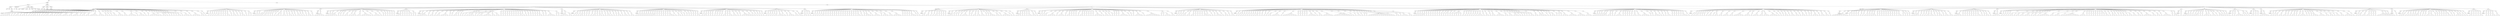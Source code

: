 digraph Tree {
	"t0" [label = "TEI"];
	"t1" [label = "teiHeader"];
	"t2" [label = "fileDesc"];
	"t3" [label = "titleStmt"];
	"t4" [label = "title"];
	"t5" [label = "title"];
	"t6" [label = "author"];
	"t7" [label = "surname"];
	"t8" [label = "publicationStmt"];
	"t9" [label = "p"];
	"t10" [label = "idno"];
	"t11" [label = "sourceDesc"];
	"t12" [label = "genre"];
	"t13" [label = "inspiration"];
	"t14" [label = "structure"];
	"t15" [label = "type"];
	"t16" [label = "periode"];
	"t17" [label = "taille"];
	"t18" [label = "permalien"];
	"t19" [label = "edStmt"];
	"t20" [label = "profileDesc"];
	"t21" [label = "creation"];
	"t22" [label = "date"];
	"t23" [label = "date"];
	"t24" [label = "langUsage"];
	"t25" [label = "language"];
	"t26" [label = "textClass"];
	"t27" [label = "keywords"];
	"t28" [label = "term"];
	"t29" [label = "text"];
	"t30" [label = "body"];
	"t31" [label = "div1"];
	"t32" [label = "head"];
	"t33" [label = "div2"];
	"t34" [label = "head"];
	"t35" [label = "listPerson"];
	"t36" [label = "sp"];
	"t37" [label = "p"];
	"t38" [label = "s"];
	"t39" [label = "sp"];
	"t40" [label = "p"];
	"t41" [label = "s"];
	"t42" [label = "sp"];
	"t43" [label = "p"];
	"t44" [label = "s"];
	"t45" [label = "s"];
	"t46" [label = "s"];
	"t47" [label = "sp"];
	"t48" [label = "p"];
	"t49" [label = "s"];
	"t50" [label = "sp"];
	"t51" [label = "p"];
	"t52" [label = "s"];
	"t53" [label = "sp"];
	"t54" [label = "p"];
	"t55" [label = "s"];
	"t56" [label = "s"];
	"t57" [label = "sp"];
	"t58" [label = "p"];
	"t59" [label = "s"];
	"t60" [label = "sp"];
	"t61" [label = "p"];
	"t62" [label = "s"];
	"t63" [label = "s"];
	"t64" [label = "sp"];
	"t65" [label = "p"];
	"t66" [label = "s"];
	"t67" [label = "sp"];
	"t68" [label = "p"];
	"t69" [label = "s"];
	"t70" [label = "sp"];
	"t71" [label = "p"];
	"t72" [label = "s"];
	"t73" [label = "sp"];
	"t74" [label = "p"];
	"t75" [label = "s"];
	"t76" [label = "s"];
	"t77" [label = "sp"];
	"t78" [label = "p"];
	"t79" [label = "s"];
	"t80" [label = "sp"];
	"t81" [label = "p"];
	"t82" [label = "s"];
	"t83" [label = "sp"];
	"t84" [label = "p"];
	"t85" [label = "s"];
	"t86" [label = "sp"];
	"t87" [label = "p"];
	"t88" [label = "s"];
	"t89" [label = "sp"];
	"t90" [label = "p"];
	"t91" [label = "s"];
	"t92" [label = "s"];
	"t93" [label = "sp"];
	"t94" [label = "p"];
	"t95" [label = "s"];
	"t96" [label = "s"];
	"t97" [label = "sp"];
	"t98" [label = "p"];
	"t99" [label = "s"];
	"t100" [label = "sp"];
	"t101" [label = "p"];
	"t102" [label = "s"];
	"t103" [label = "sp"];
	"t104" [label = "p"];
	"t105" [label = "s"];
	"t106" [label = "s"];
	"t107" [label = "sp"];
	"t108" [label = "p"];
	"t109" [label = "s"];
	"t110" [label = "s"];
	"t111" [label = "s"];
	"t112" [label = "sp"];
	"t113" [label = "p"];
	"t114" [label = "s"];
	"t115" [label = "s"];
	"t116" [label = "sp"];
	"t117" [label = "p"];
	"t118" [label = "s"];
	"t119" [label = "s"];
	"t120" [label = "s"];
	"t121" [label = "sp"];
	"t122" [label = "p"];
	"t123" [label = "s"];
	"t124" [label = "sp"];
	"t125" [label = "p"];
	"t126" [label = "s"];
	"t127" [label = "s"];
	"t128" [label = "sp"];
	"t129" [label = "p"];
	"t130" [label = "s"];
	"t131" [label = "s"];
	"t132" [label = "sp"];
	"t133" [label = "p"];
	"t134" [label = "s"];
	"t135" [label = "s"];
	"t136" [label = "s"];
	"t137" [label = "s"];
	"t138" [label = "sp"];
	"t139" [label = "p"];
	"t140" [label = "s"];
	"t141" [label = "s"];
	"t142" [label = "s"];
	"t143" [label = "sp"];
	"t144" [label = "p"];
	"t145" [label = "s"];
	"t146" [label = "s"];
	"t147" [label = "sp"];
	"t148" [label = "p"];
	"t149" [label = "s"];
	"t150" [label = "sp"];
	"t151" [label = "p"];
	"t152" [label = "s"];
	"t153" [label = "sp"];
	"t154" [label = "p"];
	"t155" [label = "s"];
	"t156" [label = "s"];
	"t157" [label = "sp"];
	"t158" [label = "p"];
	"t159" [label = "s"];
	"t160" [label = "s"];
	"t161" [label = "s"];
	"t162" [label = "sp"];
	"t163" [label = "p"];
	"t164" [label = "s"];
	"t165" [label = "s"];
	"t166" [label = "sp"];
	"t167" [label = "p"];
	"t168" [label = "s"];
	"t169" [label = "s"];
	"t170" [label = "s"];
	"t171" [label = "s"];
	"t172" [label = "p"];
	"t173" [label = "s"];
	"t174" [label = "sp"];
	"t175" [label = "p"];
	"t176" [label = "s"];
	"t177" [label = "s"];
	"t178" [label = "s"];
	"t179" [label = "sp"];
	"t180" [label = "p"];
	"t181" [label = "s"];
	"t182" [label = "sp"];
	"t183" [label = "p"];
	"t184" [label = "s"];
	"t185" [label = "sp"];
	"t186" [label = "p"];
	"t187" [label = "s"];
	"t188" [label = "s"];
	"t189" [label = "s"];
	"t190" [label = "s"];
	"t191" [label = "s"];
	"t192" [label = "sp"];
	"t193" [label = "p"];
	"t194" [label = "s"];
	"t195" [label = "sp"];
	"t196" [label = "p"];
	"t197" [label = "s"];
	"t198" [label = "s"];
	"t199" [label = "sp"];
	"t200" [label = "p"];
	"t201" [label = "s"];
	"t202" [label = "sp"];
	"t203" [label = "p"];
	"t204" [label = "s"];
	"t205" [label = "sp"];
	"t206" [label = "p"];
	"t207" [label = "s"];
	"t208" [label = "sp"];
	"t209" [label = "p"];
	"t210" [label = "s"];
	"t211" [label = "sp"];
	"t212" [label = "p"];
	"t213" [label = "s"];
	"t214" [label = "sp"];
	"t215" [label = "p"];
	"t216" [label = "s"];
	"t217" [label = "s"];
	"t218" [label = "sp"];
	"t219" [label = "p"];
	"t220" [label = "s"];
	"t221" [label = "sp"];
	"t222" [label = "p"];
	"t223" [label = "s"];
	"t224" [label = "s"];
	"t225" [label = "s"];
	"t226" [label = "sp"];
	"t227" [label = "p"];
	"t228" [label = "s"];
	"t229" [label = "sp"];
	"t230" [label = "p"];
	"t231" [label = "s"];
	"t232" [label = "s"];
	"t233" [label = "s"];
	"t234" [label = "s"];
	"t235" [label = "sp"];
	"t236" [label = "p"];
	"t237" [label = "s"];
	"t238" [label = "s"];
	"t239" [label = "sp"];
	"t240" [label = "p"];
	"t241" [label = "s"];
	"t242" [label = "div2"];
	"t243" [label = "head"];
	"t244" [label = "listPerson"];
	"t245" [label = "sp"];
	"t246" [label = "p"];
	"t247" [label = "s"];
	"t248" [label = "sp"];
	"t249" [label = "p"];
	"t250" [label = "s"];
	"t251" [label = "sp"];
	"t252" [label = "p"];
	"t253" [label = "s"];
	"t254" [label = "sp"];
	"t255" [label = "p"];
	"t256" [label = "s"];
	"t257" [label = "sp"];
	"t258" [label = "p"];
	"t259" [label = "s"];
	"t260" [label = "s"];
	"t261" [label = "sp"];
	"t262" [label = "p"];
	"t263" [label = "s"];
	"t264" [label = "sp"];
	"t265" [label = "p"];
	"t266" [label = "s"];
	"t267" [label = "sp"];
	"t268" [label = "p"];
	"t269" [label = "s"];
	"t270" [label = "sp"];
	"t271" [label = "p"];
	"t272" [label = "s"];
	"t273" [label = "s"];
	"t274" [label = "sp"];
	"t275" [label = "p"];
	"t276" [label = "s"];
	"t277" [label = "sp"];
	"t278" [label = "p"];
	"t279" [label = "s"];
	"t280" [label = "s"];
	"t281" [label = "sp"];
	"t282" [label = "p"];
	"t283" [label = "s"];
	"t284" [label = "sp"];
	"t285" [label = "p"];
	"t286" [label = "s"];
	"t287" [label = "sp"];
	"t288" [label = "p"];
	"t289" [label = "s"];
	"t290" [label = "s"];
	"t291" [label = "sp"];
	"t292" [label = "p"];
	"t293" [label = "s"];
	"t294" [label = "sp"];
	"t295" [label = "p"];
	"t296" [label = "s"];
	"t297" [label = "p"];
	"t298" [label = "s"];
	"t299" [label = "div2"];
	"t300" [label = "head"];
	"t301" [label = "listPerson"];
	"t302" [label = "sp"];
	"t303" [label = "p"];
	"t304" [label = "s"];
	"t305" [label = "sp"];
	"t306" [label = "p"];
	"t307" [label = "s"];
	"t308" [label = "sp"];
	"t309" [label = "p"];
	"t310" [label = "s"];
	"t311" [label = "sp"];
	"t312" [label = "p"];
	"t313" [label = "s"];
	"t314" [label = "s"];
	"t315" [label = "sp"];
	"t316" [label = "p"];
	"t317" [label = "s"];
	"t318" [label = "s"];
	"t319" [label = "sp"];
	"t320" [label = "p"];
	"t321" [label = "s"];
	"t322" [label = "sp"];
	"t323" [label = "p"];
	"t324" [label = "s"];
	"t325" [label = "sp"];
	"t326" [label = "p"];
	"t327" [label = "s"];
	"t328" [label = "sp"];
	"t329" [label = "p"];
	"t330" [label = "s"];
	"t331" [label = "sp"];
	"t332" [label = "p"];
	"t333" [label = "s"];
	"t334" [label = "s"];
	"t335" [label = "p"];
	"t336" [label = "s"];
	"t337" [label = "sp"];
	"t338" [label = "p"];
	"t339" [label = "s"];
	"t340" [label = "s"];
	"t341" [label = "sp"];
	"t342" [label = "p"];
	"t343" [label = "s"];
	"t344" [label = "sp"];
	"t345" [label = "p"];
	"t346" [label = "s"];
	"t347" [label = "s"];
	"t348" [label = "sp"];
	"t349" [label = "p"];
	"t350" [label = "s"];
	"t351" [label = "sp"];
	"t352" [label = "p"];
	"t353" [label = "s"];
	"t354" [label = "sp"];
	"t355" [label = "p"];
	"t356" [label = "s"];
	"t357" [label = "s"];
	"t358" [label = "sp"];
	"t359" [label = "p"];
	"t360" [label = "s"];
	"t361" [label = "sp"];
	"t362" [label = "p"];
	"t363" [label = "s"];
	"t364" [label = "sp"];
	"t365" [label = "p"];
	"t366" [label = "s"];
	"t367" [label = "sp"];
	"t368" [label = "p"];
	"t369" [label = "s"];
	"t370" [label = "s"];
	"t371" [label = "sp"];
	"t372" [label = "p"];
	"t373" [label = "s"];
	"t374" [label = "div2"];
	"t375" [label = "head"];
	"t376" [label = "listPerson"];
	"t377" [label = "sp"];
	"t378" [label = "p"];
	"t379" [label = "s"];
	"t380" [label = "s"];
	"t381" [label = "s"];
	"t382" [label = "s"];
	"t383" [label = "s"];
	"t384" [label = "div2"];
	"t385" [label = "head"];
	"t386" [label = "listPerson"];
	"t387" [label = "sp"];
	"t388" [label = "p"];
	"t389" [label = "s"];
	"t390" [label = "sp"];
	"t391" [label = "p"];
	"t392" [label = "s"];
	"t393" [label = "sp"];
	"t394" [label = "p"];
	"t395" [label = "s"];
	"t396" [label = "s"];
	"t397" [label = "s"];
	"t398" [label = "s"];
	"t399" [label = "sp"];
	"t400" [label = "p"];
	"t401" [label = "s"];
	"t402" [label = "sp"];
	"t403" [label = "p"];
	"t404" [label = "s"];
	"t405" [label = "sp"];
	"t406" [label = "p"];
	"t407" [label = "s"];
	"t408" [label = "sp"];
	"t409" [label = "p"];
	"t410" [label = "s"];
	"t411" [label = "s"];
	"t412" [label = "sp"];
	"t413" [label = "p"];
	"t414" [label = "s"];
	"t415" [label = "sp"];
	"t416" [label = "p"];
	"t417" [label = "s"];
	"t418" [label = "s"];
	"t419" [label = "s"];
	"t420" [label = "sp"];
	"t421" [label = "p"];
	"t422" [label = "s"];
	"t423" [label = "s"];
	"t424" [label = "sp"];
	"t425" [label = "p"];
	"t426" [label = "s"];
	"t427" [label = "s"];
	"t428" [label = "s"];
	"t429" [label = "s"];
	"t430" [label = "s"];
	"t431" [label = "sp"];
	"t432" [label = "p"];
	"t433" [label = "s"];
	"t434" [label = "sp"];
	"t435" [label = "p"];
	"t436" [label = "s"];
	"t437" [label = "s"];
	"t438" [label = "s"];
	"t439" [label = "sp"];
	"t440" [label = "p"];
	"t441" [label = "s"];
	"t442" [label = "sp"];
	"t443" [label = "p"];
	"t444" [label = "s"];
	"t445" [label = "sp"];
	"t446" [label = "p"];
	"t447" [label = "s"];
	"t448" [label = "sp"];
	"t449" [label = "p"];
	"t450" [label = "s"];
	"t451" [label = "sp"];
	"t452" [label = "p"];
	"t453" [label = "s"];
	"t454" [label = "sp"];
	"t455" [label = "p"];
	"t456" [label = "s"];
	"t457" [label = "sp"];
	"t458" [label = "p"];
	"t459" [label = "s"];
	"t460" [label = "div2"];
	"t461" [label = "head"];
	"t462" [label = "listPerson"];
	"t463" [label = "sp"];
	"t464" [label = "p"];
	"t465" [label = "s"];
	"t466" [label = "s"];
	"t467" [label = "s"];
	"t468" [label = "sp"];
	"t469" [label = "p"];
	"t470" [label = "s"];
	"t471" [label = "sp"];
	"t472" [label = "p"];
	"t473" [label = "s"];
	"t474" [label = "sp"];
	"t475" [label = "p"];
	"t476" [label = "s"];
	"t477" [label = "sp"];
	"t478" [label = "p"];
	"t479" [label = "s"];
	"t480" [label = "p"];
	"t481" [label = "s"];
	"t482" [label = "sp"];
	"t483" [label = "p"];
	"t484" [label = "s"];
	"t485" [label = "p"];
	"t486" [label = "s"];
	"t487" [label = "div2"];
	"t488" [label = "head"];
	"t489" [label = "listPerson"];
	"t490" [label = "sp"];
	"t491" [label = "p"];
	"t492" [label = "s"];
	"t493" [label = "sp"];
	"t494" [label = "p"];
	"t495" [label = "s"];
	"t496" [label = "s"];
	"t497" [label = "s"];
	"t498" [label = "s"];
	"t499" [label = "sp"];
	"t500" [label = "p"];
	"t501" [label = "s"];
	"t502" [label = "sp"];
	"t503" [label = "p"];
	"t504" [label = "s"];
	"t505" [label = "s"];
	"t506" [label = "sp"];
	"t507" [label = "p"];
	"t508" [label = "s"];
	"t509" [label = "sp"];
	"t510" [label = "p"];
	"t511" [label = "s"];
	"t512" [label = "s"];
	"t513" [label = "sp"];
	"t514" [label = "p"];
	"t515" [label = "s"];
	"t516" [label = "s"];
	"t517" [label = "s"];
	"t518" [label = "s"];
	"t519" [label = "sp"];
	"t520" [label = "p"];
	"t521" [label = "s"];
	"t522" [label = "sp"];
	"t523" [label = "p"];
	"t524" [label = "s"];
	"t525" [label = "sp"];
	"t526" [label = "p"];
	"t527" [label = "s"];
	"t528" [label = "s"];
	"t529" [label = "sp"];
	"t530" [label = "p"];
	"t531" [label = "s"];
	"t532" [label = "sp"];
	"t533" [label = "p"];
	"t534" [label = "s"];
	"t535" [label = "sp"];
	"t536" [label = "p"];
	"t537" [label = "s"];
	"t538" [label = "sp"];
	"t539" [label = "p"];
	"t540" [label = "s"];
	"t541" [label = "sp"];
	"t542" [label = "p"];
	"t543" [label = "s"];
	"t544" [label = "sp"];
	"t545" [label = "p"];
	"t546" [label = "s"];
	"t547" [label = "s"];
	"t548" [label = "s"];
	"t549" [label = "sp"];
	"t550" [label = "p"];
	"t551" [label = "s"];
	"t552" [label = "sp"];
	"t553" [label = "p"];
	"t554" [label = "s"];
	"t555" [label = "p"];
	"t556" [label = "s"];
	"t557" [label = "s"];
	"t558" [label = "p"];
	"t559" [label = "s"];
	"t560" [label = "s"];
	"t561" [label = "s"];
	"t562" [label = "s"];
	"t563" [label = "p"];
	"t564" [label = "s"];
	"t565" [label = "s"];
	"t566" [label = "p"];
	"t567" [label = "s"];
	"t568" [label = "s"];
	"t569" [label = "sp"];
	"t570" [label = "p"];
	"t571" [label = "s"];
	"t572" [label = "sp"];
	"t573" [label = "p"];
	"t574" [label = "s"];
	"t575" [label = "sp"];
	"t576" [label = "p"];
	"t577" [label = "s"];
	"t578" [label = "sp"];
	"t579" [label = "p"];
	"t580" [label = "s"];
	"t581" [label = "sp"];
	"t582" [label = "p"];
	"t583" [label = "s"];
	"t584" [label = "sp"];
	"t585" [label = "p"];
	"t586" [label = "s"];
	"t587" [label = "sp"];
	"t588" [label = "p"];
	"t589" [label = "s"];
	"t590" [label = "sp"];
	"t591" [label = "p"];
	"t592" [label = "s"];
	"t593" [label = "sp"];
	"t594" [label = "p"];
	"t595" [label = "s"];
	"t596" [label = "sp"];
	"t597" [label = "p"];
	"t598" [label = "s"];
	"t599" [label = "s"];
	"t600" [label = "sp"];
	"t601" [label = "p"];
	"t602" [label = "s"];
	"t603" [label = "sp"];
	"t604" [label = "p"];
	"t605" [label = "s"];
	"t606" [label = "sp"];
	"t607" [label = "p"];
	"t608" [label = "s"];
	"t609" [label = "sp"];
	"t610" [label = "p"];
	"t611" [label = "s"];
	"t612" [label = "sp"];
	"t613" [label = "p"];
	"t614" [label = "s"];
	"t615" [label = "sp"];
	"t616" [label = "p"];
	"t617" [label = "s"];
	"t618" [label = "sp"];
	"t619" [label = "p"];
	"t620" [label = "s"];
	"t621" [label = "sp"];
	"t622" [label = "p"];
	"t623" [label = "s"];
	"t624" [label = "s"];
	"t625" [label = "sp"];
	"t626" [label = "p"];
	"t627" [label = "s"];
	"t628" [label = "sp"];
	"t629" [label = "p"];
	"t630" [label = "s"];
	"t631" [label = "sp"];
	"t632" [label = "p"];
	"t633" [label = "s"];
	"t634" [label = "s"];
	"t635" [label = "s"];
	"t636" [label = "s"];
	"t637" [label = "sp"];
	"t638" [label = "p"];
	"t639" [label = "s"];
	"t640" [label = "p"];
	"t641" [label = "s"];
	"t642" [label = "div2"];
	"t643" [label = "head"];
	"t644" [label = "listPerson"];
	"t645" [label = "sp"];
	"t646" [label = "p"];
	"t647" [label = "s"];
	"t648" [label = "s"];
	"t649" [label = "s"];
	"t650" [label = "s"];
	"t651" [label = "p"];
	"t652" [label = "s"];
	"t653" [label = "s"];
	"t654" [label = "div2"];
	"t655" [label = "head"];
	"t656" [label = "listPerson"];
	"t657" [label = "sp"];
	"t658" [label = "p"];
	"t659" [label = "s"];
	"t660" [label = "p"];
	"t661" [label = "s"];
	"t662" [label = "sp"];
	"t663" [label = "p"];
	"t664" [label = "s"];
	"t665" [label = "sp"];
	"t666" [label = "p"];
	"t667" [label = "s"];
	"t668" [label = "s"];
	"t669" [label = "sp"];
	"t670" [label = "p"];
	"t671" [label = "s"];
	"t672" [label = "sp"];
	"t673" [label = "p"];
	"t674" [label = "s"];
	"t675" [label = "sp"];
	"t676" [label = "p"];
	"t677" [label = "s"];
	"t678" [label = "sp"];
	"t679" [label = "p"];
	"t680" [label = "s"];
	"t681" [label = "sp"];
	"t682" [label = "p"];
	"t683" [label = "s"];
	"t684" [label = "s"];
	"t685" [label = "sp"];
	"t686" [label = "p"];
	"t687" [label = "s"];
	"t688" [label = "sp"];
	"t689" [label = "p"];
	"t690" [label = "s"];
	"t691" [label = "s"];
	"t692" [label = "sp"];
	"t693" [label = "p"];
	"t694" [label = "s"];
	"t695" [label = "sp"];
	"t696" [label = "p"];
	"t697" [label = "s"];
	"t698" [label = "sp"];
	"t699" [label = "p"];
	"t700" [label = "s"];
	"t701" [label = "s"];
	"t702" [label = "sp"];
	"t703" [label = "p"];
	"t704" [label = "s"];
	"t705" [label = "sp"];
	"t706" [label = "p"];
	"t707" [label = "s"];
	"t708" [label = "sp"];
	"t709" [label = "p"];
	"t710" [label = "s"];
	"t711" [label = "sp"];
	"t712" [label = "p"];
	"t713" [label = "s"];
	"t714" [label = "s"];
	"t715" [label = "sp"];
	"t716" [label = "p"];
	"t717" [label = "s"];
	"t718" [label = "sp"];
	"t719" [label = "p"];
	"t720" [label = "s"];
	"t721" [label = "s"];
	"t722" [label = "sp"];
	"t723" [label = "p"];
	"t724" [label = "s"];
	"t725" [label = "sp"];
	"t726" [label = "p"];
	"t727" [label = "s"];
	"t728" [label = "s"];
	"t729" [label = "div2"];
	"t730" [label = "head"];
	"t731" [label = "listPerson"];
	"t732" [label = "sp"];
	"t733" [label = "p"];
	"t734" [label = "s"];
	"t735" [label = "sp"];
	"t736" [label = "p"];
	"t737" [label = "s"];
	"t738" [label = "sp"];
	"t739" [label = "p"];
	"t740" [label = "s"];
	"t741" [label = "sp"];
	"t742" [label = "p"];
	"t743" [label = "s"];
	"t744" [label = "sp"];
	"t745" [label = "p"];
	"t746" [label = "s"];
	"t747" [label = "sp"];
	"t748" [label = "p"];
	"t749" [label = "s"];
	"t750" [label = "sp"];
	"t751" [label = "p"];
	"t752" [label = "s"];
	"t753" [label = "sp"];
	"t754" [label = "p"];
	"t755" [label = "s"];
	"t756" [label = "s"];
	"t757" [label = "s"];
	"t758" [label = "sp"];
	"t759" [label = "p"];
	"t760" [label = "s"];
	"t761" [label = "sp"];
	"t762" [label = "p"];
	"t763" [label = "s"];
	"t764" [label = "sp"];
	"t765" [label = "p"];
	"t766" [label = "s"];
	"t767" [label = "sp"];
	"t768" [label = "p"];
	"t769" [label = "s"];
	"t770" [label = "sp"];
	"t771" [label = "p"];
	"t772" [label = "s"];
	"t773" [label = "sp"];
	"t774" [label = "p"];
	"t775" [label = "s"];
	"t776" [label = "sp"];
	"t777" [label = "p"];
	"t778" [label = "s"];
	"t779" [label = "s"];
	"t780" [label = "s"];
	"t781" [label = "sp"];
	"t782" [label = "p"];
	"t783" [label = "s"];
	"t784" [label = "sp"];
	"t785" [label = "p"];
	"t786" [label = "s"];
	"t787" [label = "s"];
	"t788" [label = "sp"];
	"t789" [label = "p"];
	"t790" [label = "s"];
	"t791" [label = "sp"];
	"t792" [label = "p"];
	"t793" [label = "s"];
	"t794" [label = "sp"];
	"t795" [label = "p"];
	"t796" [label = "s"];
	"t797" [label = "sp"];
	"t798" [label = "p"];
	"t799" [label = "s"];
	"t800" [label = "sp"];
	"t801" [label = "p"];
	"t802" [label = "s"];
	"t803" [label = "sp"];
	"t804" [label = "p"];
	"t805" [label = "s"];
	"t806" [label = "sp"];
	"t807" [label = "p"];
	"t808" [label = "s"];
	"t809" [label = "sp"];
	"t810" [label = "p"];
	"t811" [label = "s"];
	"t812" [label = "s"];
	"t813" [label = "div2"];
	"t814" [label = "head"];
	"t815" [label = "listPerson"];
	"t816" [label = "sp"];
	"t817" [label = "p"];
	"t818" [label = "s"];
	"t819" [label = "sp"];
	"t820" [label = "p"];
	"t821" [label = "s"];
	"t822" [label = "s"];
	"t823" [label = "sp"];
	"t824" [label = "p"];
	"t825" [label = "s"];
	"t826" [label = "sp"];
	"t827" [label = "p"];
	"t828" [label = "s"];
	"t829" [label = "sp"];
	"t830" [label = "p"];
	"t831" [label = "s"];
	"t832" [label = "sp"];
	"t833" [label = "p"];
	"t834" [label = "s"];
	"t835" [label = "sp"];
	"t836" [label = "p"];
	"t837" [label = "s"];
	"t838" [label = "sp"];
	"t839" [label = "p"];
	"t840" [label = "s"];
	"t841" [label = "sp"];
	"t842" [label = "p"];
	"t843" [label = "s"];
	"t844" [label = "sp"];
	"t845" [label = "p"];
	"t846" [label = "s"];
	"t847" [label = "s"];
	"t848" [label = "sp"];
	"t849" [label = "p"];
	"t850" [label = "s"];
	"t851" [label = "sp"];
	"t852" [label = "p"];
	"t853" [label = "s"];
	"t854" [label = "s"];
	"t855" [label = "sp"];
	"t856" [label = "p"];
	"t857" [label = "s"];
	"t858" [label = "s"];
	"t859" [label = "sp"];
	"t860" [label = "p"];
	"t861" [label = "s"];
	"t862" [label = "sp"];
	"t863" [label = "p"];
	"t864" [label = "s"];
	"t865" [label = "sp"];
	"t866" [label = "p"];
	"t867" [label = "s"];
	"t868" [label = "s"];
	"t869" [label = "s"];
	"t870" [label = "s"];
	"t871" [label = "s"];
	"t872" [label = "sp"];
	"t873" [label = "p"];
	"t874" [label = "s"];
	"t875" [label = "sp"];
	"t876" [label = "p"];
	"t877" [label = "s"];
	"t878" [label = "sp"];
	"t879" [label = "p"];
	"t880" [label = "s"];
	"t881" [label = "sp"];
	"t882" [label = "p"];
	"t883" [label = "s"];
	"t884" [label = "sp"];
	"t885" [label = "p"];
	"t886" [label = "s"];
	"t887" [label = "sp"];
	"t888" [label = "p"];
	"t889" [label = "s"];
	"t890" [label = "div2"];
	"t891" [label = "head"];
	"t892" [label = "listPerson"];
	"t893" [label = "sp"];
	"t894" [label = "p"];
	"t895" [label = "s"];
	"t896" [label = "sp"];
	"t897" [label = "p"];
	"t898" [label = "s"];
	"t899" [label = "sp"];
	"t900" [label = "p"];
	"t901" [label = "s"];
	"t902" [label = "sp"];
	"t903" [label = "p"];
	"t904" [label = "s"];
	"t905" [label = "sp"];
	"t906" [label = "p"];
	"t907" [label = "s"];
	"t908" [label = "s"];
	"t909" [label = "sp"];
	"t910" [label = "p"];
	"t911" [label = "s"];
	"t912" [label = "s"];
	"t913" [label = "s"];
	"t914" [label = "sp"];
	"t915" [label = "p"];
	"t916" [label = "s"];
	"t917" [label = "sp"];
	"t918" [label = "p"];
	"t919" [label = "s"];
	"t920" [label = "sp"];
	"t921" [label = "p"];
	"t922" [label = "s"];
	"t923" [label = "s"];
	"t924" [label = "s"];
	"t925" [label = "sp"];
	"t926" [label = "p"];
	"t927" [label = "s"];
	"t928" [label = "s"];
	"t929" [label = "sp"];
	"t930" [label = "p"];
	"t931" [label = "s"];
	"t932" [label = "s"];
	"t933" [label = "div2"];
	"t934" [label = "head"];
	"t935" [label = "listPerson"];
	"t936" [label = "sp"];
	"t937" [label = "p"];
	"t938" [label = "s"];
	"t939" [label = "s"];
	"t940" [label = "sp"];
	"t941" [label = "p"];
	"t942" [label = "s"];
	"t943" [label = "sp"];
	"t944" [label = "p"];
	"t945" [label = "s"];
	"t946" [label = "div2"];
	"t947" [label = "head"];
	"t948" [label = "listPerson"];
	"t949" [label = "sp"];
	"t950" [label = "p"];
	"t951" [label = "s"];
	"t952" [label = "sp"];
	"t953" [label = "p"];
	"t954" [label = "s"];
	"t955" [label = "sp"];
	"t956" [label = "p"];
	"t957" [label = "s"];
	"t958" [label = "sp"];
	"t959" [label = "p"];
	"t960" [label = "s"];
	"t961" [label = "sp"];
	"t962" [label = "p"];
	"t963" [label = "s"];
	"t964" [label = "s"];
	"t965" [label = "sp"];
	"t966" [label = "p"];
	"t967" [label = "s"];
	"t968" [label = "sp"];
	"t969" [label = "p"];
	"t970" [label = "s"];
	"t971" [label = "sp"];
	"t972" [label = "p"];
	"t973" [label = "s"];
	"t974" [label = "sp"];
	"t975" [label = "p"];
	"t976" [label = "s"];
	"t977" [label = "sp"];
	"t978" [label = "p"];
	"t979" [label = "s"];
	"t980" [label = "sp"];
	"t981" [label = "p"];
	"t982" [label = "s"];
	"t983" [label = "sp"];
	"t984" [label = "p"];
	"t985" [label = "s"];
	"t986" [label = "sp"];
	"t987" [label = "p"];
	"t988" [label = "s"];
	"t989" [label = "sp"];
	"t990" [label = "p"];
	"t991" [label = "s"];
	"t992" [label = "sp"];
	"t993" [label = "p"];
	"t994" [label = "s"];
	"t995" [label = "sp"];
	"t996" [label = "p"];
	"t997" [label = "s"];
	"t998" [label = "sp"];
	"t999" [label = "p"];
	"t1000" [label = "s"];
	"t1001" [label = "sp"];
	"t1002" [label = "p"];
	"t1003" [label = "s"];
	"t1004" [label = "sp"];
	"t1005" [label = "p"];
	"t1006" [label = "s"];
	"t1007" [label = "sp"];
	"t1008" [label = "p"];
	"t1009" [label = "s"];
	"t1010" [label = "sp"];
	"t1011" [label = "p"];
	"t1012" [label = "s"];
	"t1013" [label = "s"];
	"t1014" [label = "sp"];
	"t1015" [label = "p"];
	"t1016" [label = "s"];
	"t1017" [label = "sp"];
	"t1018" [label = "p"];
	"t1019" [label = "s"];
	"t1020" [label = "sp"];
	"t1021" [label = "p"];
	"t1022" [label = "s"];
	"t1023" [label = "s"];
	"t1024" [label = "s"];
	"t1025" [label = "sp"];
	"t1026" [label = "p"];
	"t1027" [label = "s"];
	"t1028" [label = "sp"];
	"t1029" [label = "p"];
	"t1030" [label = "s"];
	"t1031" [label = "s"];
	"t1032" [label = "s"];
	"t1033" [label = "sp"];
	"t1034" [label = "p"];
	"t1035" [label = "s"];
	"t1036" [label = "sp"];
	"t1037" [label = "p"];
	"t1038" [label = "s"];
	"t1039" [label = "s"];
	"t1040" [label = "s"];
	"t1041" [label = "sp"];
	"t1042" [label = "p"];
	"t1043" [label = "s"];
	"t1044" [label = "s"];
	"t1045" [label = "sp"];
	"t1046" [label = "p"];
	"t1047" [label = "s"];
	"t1048" [label = "s"];
	"t1049" [label = "s"];
	"t1050" [label = "s"];
	"t1051" [label = "sp"];
	"t1052" [label = "p"];
	"t1053" [label = "s"];
	"t1054" [label = "sp"];
	"t1055" [label = "p"];
	"t1056" [label = "s"];
	"t1057" [label = "sp"];
	"t1058" [label = "p"];
	"t1059" [label = "s"];
	"t1060" [label = "sp"];
	"t1061" [label = "p"];
	"t1062" [label = "s"];
	"t1063" [label = "sp"];
	"t1064" [label = "p"];
	"t1065" [label = "s"];
	"t1066" [label = "s"];
	"t1067" [label = "s"];
	"t1068" [label = "sp"];
	"t1069" [label = "p"];
	"t1070" [label = "s"];
	"t1071" [label = "sp"];
	"t1072" [label = "p"];
	"t1073" [label = "s"];
	"t1074" [label = "div1"];
	"t1075" [label = "head"];
	"t1076" [label = "div2"];
	"t1077" [label = "head"];
	"t1078" [label = "listPerson"];
	"t1079" [label = "sp"];
	"t1080" [label = "p"];
	"t1081" [label = "s"];
	"t1082" [label = "s"];
	"t1083" [label = "sp"];
	"t1084" [label = "p"];
	"t1085" [label = "s"];
	"t1086" [label = "s"];
	"t1087" [label = "sp"];
	"t1088" [label = "p"];
	"t1089" [label = "s"];
	"t1090" [label = "sp"];
	"t1091" [label = "p"];
	"t1092" [label = "s"];
	"t1093" [label = "sp"];
	"t1094" [label = "p"];
	"t1095" [label = "s"];
	"t1096" [label = "s"];
	"t1097" [label = "sp"];
	"t1098" [label = "p"];
	"t1099" [label = "s"];
	"t1100" [label = "sp"];
	"t1101" [label = "p"];
	"t1102" [label = "s"];
	"t1103" [label = "sp"];
	"t1104" [label = "p"];
	"t1105" [label = "s"];
	"t1106" [label = "sp"];
	"t1107" [label = "p"];
	"t1108" [label = "s"];
	"t1109" [label = "div2"];
	"t1110" [label = "head"];
	"t1111" [label = "listPerson"];
	"t1112" [label = "sp"];
	"t1113" [label = "p"];
	"t1114" [label = "s"];
	"t1115" [label = "s"];
	"t1116" [label = "s"];
	"t1117" [label = "sp"];
	"t1118" [label = "p"];
	"t1119" [label = "s"];
	"t1120" [label = "sp"];
	"t1121" [label = "p"];
	"t1122" [label = "s"];
	"t1123" [label = "sp"];
	"t1124" [label = "p"];
	"t1125" [label = "s"];
	"t1126" [label = "sp"];
	"t1127" [label = "p"];
	"t1128" [label = "s"];
	"t1129" [label = "sp"];
	"t1130" [label = "p"];
	"t1131" [label = "s"];
	"t1132" [label = "s"];
	"t1133" [label = "s"];
	"t1134" [label = "sp"];
	"t1135" [label = "p"];
	"t1136" [label = "s"];
	"t1137" [label = "sp"];
	"t1138" [label = "p"];
	"t1139" [label = "s"];
	"t1140" [label = "sp"];
	"t1141" [label = "p"];
	"t1142" [label = "s"];
	"t1143" [label = "s"];
	"t1144" [label = "sp"];
	"t1145" [label = "p"];
	"t1146" [label = "s"];
	"t1147" [label = "s"];
	"t1148" [label = "sp"];
	"t1149" [label = "p"];
	"t1150" [label = "s"];
	"t1151" [label = "s"];
	"t1152" [label = "sp"];
	"t1153" [label = "p"];
	"t1154" [label = "s"];
	"t1155" [label = "sp"];
	"t1156" [label = "p"];
	"t1157" [label = "s"];
	"t1158" [label = "sp"];
	"t1159" [label = "p"];
	"t1160" [label = "s"];
	"t1161" [label = "s"];
	"t1162" [label = "s"];
	"t1163" [label = "sp"];
	"t1164" [label = "p"];
	"t1165" [label = "s"];
	"t1166" [label = "s"];
	"t1167" [label = "sp"];
	"t1168" [label = "p"];
	"t1169" [label = "s"];
	"t1170" [label = "sp"];
	"t1171" [label = "p"];
	"t1172" [label = "s"];
	"t1173" [label = "s"];
	"t1174" [label = "s"];
	"t1175" [label = "s"];
	"t1176" [label = "sp"];
	"t1177" [label = "p"];
	"t1178" [label = "s"];
	"t1179" [label = "sp"];
	"t1180" [label = "p"];
	"t1181" [label = "s"];
	"t1182" [label = "div2"];
	"t1183" [label = "head"];
	"t1184" [label = "listPerson"];
	"t1185" [label = "sp"];
	"t1186" [label = "p"];
	"t1187" [label = "s"];
	"t1188" [label = "s"];
	"t1189" [label = "s"];
	"t1190" [label = "sp"];
	"t1191" [label = "p"];
	"t1192" [label = "s"];
	"t1193" [label = "sp"];
	"t1194" [label = "p"];
	"t1195" [label = "s"];
	"t1196" [label = "sp"];
	"t1197" [label = "p"];
	"t1198" [label = "s"];
	"t1199" [label = "sp"];
	"t1200" [label = "p"];
	"t1201" [label = "s"];
	"t1202" [label = "s"];
	"t1203" [label = "sp"];
	"t1204" [label = "p"];
	"t1205" [label = "s"];
	"t1206" [label = "s"];
	"t1207" [label = "sp"];
	"t1208" [label = "p"];
	"t1209" [label = "s"];
	"t1210" [label = "div2"];
	"t1211" [label = "head"];
	"t1212" [label = "listPerson"];
	"t1213" [label = "sp"];
	"t1214" [label = "p"];
	"t1215" [label = "s"];
	"t1216" [label = "sp"];
	"t1217" [label = "p"];
	"t1218" [label = "s"];
	"t1219" [label = "sp"];
	"t1220" [label = "p"];
	"t1221" [label = "s"];
	"t1222" [label = "s"];
	"t1223" [label = "sp"];
	"t1224" [label = "p"];
	"t1225" [label = "s"];
	"t1226" [label = "s"];
	"t1227" [label = "s"];
	"t1228" [label = "s"];
	"t1229" [label = "sp"];
	"t1230" [label = "p"];
	"t1231" [label = "s"];
	"t1232" [label = "sp"];
	"t1233" [label = "p"];
	"t1234" [label = "s"];
	"t1235" [label = "s"];
	"t1236" [label = "s"];
	"t1237" [label = "sp"];
	"t1238" [label = "p"];
	"t1239" [label = "s"];
	"t1240" [label = "sp"];
	"t1241" [label = "p"];
	"t1242" [label = "s"];
	"t1243" [label = "s"];
	"t1244" [label = "sp"];
	"t1245" [label = "p"];
	"t1246" [label = "s"];
	"t1247" [label = "sp"];
	"t1248" [label = "p"];
	"t1249" [label = "s"];
	"t1250" [label = "sp"];
	"t1251" [label = "p"];
	"t1252" [label = "s"];
	"t1253" [label = "sp"];
	"t1254" [label = "p"];
	"t1255" [label = "s"];
	"t1256" [label = "sp"];
	"t1257" [label = "p"];
	"t1258" [label = "s"];
	"t1259" [label = "s"];
	"t1260" [label = "sp"];
	"t1261" [label = "p"];
	"t1262" [label = "s"];
	"t1263" [label = "sp"];
	"t1264" [label = "p"];
	"t1265" [label = "s"];
	"t1266" [label = "sp"];
	"t1267" [label = "p"];
	"t1268" [label = "s"];
	"t1269" [label = "sp"];
	"t1270" [label = "p"];
	"t1271" [label = "s"];
	"t1272" [label = "sp"];
	"t1273" [label = "p"];
	"t1274" [label = "s"];
	"t1275" [label = "sp"];
	"t1276" [label = "p"];
	"t1277" [label = "s"];
	"t1278" [label = "s"];
	"t1279" [label = "s"];
	"t1280" [label = "s"];
	"t1281" [label = "sp"];
	"t1282" [label = "p"];
	"t1283" [label = "s"];
	"t1284" [label = "sp"];
	"t1285" [label = "p"];
	"t1286" [label = "s"];
	"t1287" [label = "s"];
	"t1288" [label = "sp"];
	"t1289" [label = "p"];
	"t1290" [label = "s"];
	"t1291" [label = "sp"];
	"t1292" [label = "p"];
	"t1293" [label = "s"];
	"t1294" [label = "sp"];
	"t1295" [label = "p"];
	"t1296" [label = "s"];
	"t1297" [label = "sp"];
	"t1298" [label = "p"];
	"t1299" [label = "s"];
	"t1300" [label = "sp"];
	"t1301" [label = "p"];
	"t1302" [label = "s"];
	"t1303" [label = "sp"];
	"t1304" [label = "p"];
	"t1305" [label = "s"];
	"t1306" [label = "s"];
	"t1307" [label = "s"];
	"t1308" [label = "s"];
	"t1309" [label = "sp"];
	"t1310" [label = "p"];
	"t1311" [label = "s"];
	"t1312" [label = "sp"];
	"t1313" [label = "p"];
	"t1314" [label = "s"];
	"t1315" [label = "sp"];
	"t1316" [label = "p"];
	"t1317" [label = "s"];
	"t1318" [label = "sp"];
	"t1319" [label = "p"];
	"t1320" [label = "s"];
	"t1321" [label = "s"];
	"t1322" [label = "s"];
	"t1323" [label = "s"];
	"t1324" [label = "sp"];
	"t1325" [label = "p"];
	"t1326" [label = "s"];
	"t1327" [label = "sp"];
	"t1328" [label = "p"];
	"t1329" [label = "s"];
	"t1330" [label = "s"];
	"t1331" [label = "s"];
	"t1332" [label = "s"];
	"t1333" [label = "s"];
	"t1334" [label = "s"];
	"t1335" [label = "s"];
	"t1336" [label = "sp"];
	"t1337" [label = "p"];
	"t1338" [label = "s"];
	"t1339" [label = "p"];
	"t1340" [label = "s"];
	"t1341" [label = "p"];
	"t1342" [label = "s"];
	"t1343" [label = "s"];
	"t1344" [label = "s"];
	"t1345" [label = "sp"];
	"t1346" [label = "p"];
	"t1347" [label = "s"];
	"t1348" [label = "s"];
	"t1349" [label = "div2"];
	"t1350" [label = "head"];
	"t1351" [label = "listPerson"];
	"t1352" [label = "sp"];
	"t1353" [label = "p"];
	"t1354" [label = "s"];
	"t1355" [label = "sp"];
	"t1356" [label = "p"];
	"t1357" [label = "s"];
	"t1358" [label = "sp"];
	"t1359" [label = "p"];
	"t1360" [label = "s"];
	"t1361" [label = "sp"];
	"t1362" [label = "p"];
	"t1363" [label = "s"];
	"t1364" [label = "s"];
	"t1365" [label = "sp"];
	"t1366" [label = "p"];
	"t1367" [label = "s"];
	"t1368" [label = "s"];
	"t1369" [label = "sp"];
	"t1370" [label = "p"];
	"t1371" [label = "s"];
	"t1372" [label = "s"];
	"t1373" [label = "sp"];
	"t1374" [label = "p"];
	"t1375" [label = "s"];
	"t1376" [label = "sp"];
	"t1377" [label = "p"];
	"t1378" [label = "s"];
	"t1379" [label = "sp"];
	"t1380" [label = "p"];
	"t1381" [label = "s"];
	"t1382" [label = "sp"];
	"t1383" [label = "p"];
	"t1384" [label = "s"];
	"t1385" [label = "sp"];
	"t1386" [label = "p"];
	"t1387" [label = "s"];
	"t1388" [label = "s"];
	"t1389" [label = "s"];
	"t1390" [label = "sp"];
	"t1391" [label = "p"];
	"t1392" [label = "s"];
	"t1393" [label = "sp"];
	"t1394" [label = "p"];
	"t1395" [label = "s"];
	"t1396" [label = "sp"];
	"t1397" [label = "p"];
	"t1398" [label = "s"];
	"t1399" [label = "sp"];
	"t1400" [label = "p"];
	"t1401" [label = "s"];
	"t1402" [label = "s"];
	"t1403" [label = "s"];
	"t1404" [label = "sp"];
	"t1405" [label = "p"];
	"t1406" [label = "s"];
	"t1407" [label = "sp"];
	"t1408" [label = "p"];
	"t1409" [label = "s"];
	"t1410" [label = "s"];
	"t1411" [label = "sp"];
	"t1412" [label = "p"];
	"t1413" [label = "s"];
	"t1414" [label = "sp"];
	"t1415" [label = "p"];
	"t1416" [label = "s"];
	"t1417" [label = "s"];
	"t1418" [label = "div2"];
	"t1419" [label = "head"];
	"t1420" [label = "listPerson"];
	"t1421" [label = "sp"];
	"t1422" [label = "p"];
	"t1423" [label = "s"];
	"t1424" [label = "sp"];
	"t1425" [label = "p"];
	"t1426" [label = "s"];
	"t1427" [label = "p"];
	"t1428" [label = "s"];
	"t1429" [label = "sp"];
	"t1430" [label = "p"];
	"t1431" [label = "s"];
	"t1432" [label = "sp"];
	"t1433" [label = "p"];
	"t1434" [label = "s"];
	"t1435" [label = "sp"];
	"t1436" [label = "p"];
	"t1437" [label = "s"];
	"t1438" [label = "sp"];
	"t1439" [label = "p"];
	"t1440" [label = "s"];
	"t1441" [label = "sp"];
	"t1442" [label = "p"];
	"t1443" [label = "s"];
	"t1444" [label = "sp"];
	"t1445" [label = "p"];
	"t1446" [label = "s"];
	"t1447" [label = "sp"];
	"t1448" [label = "p"];
	"t1449" [label = "s"];
	"t1450" [label = "s"];
	"t1451" [label = "sp"];
	"t1452" [label = "p"];
	"t1453" [label = "s"];
	"t1454" [label = "sp"];
	"t1455" [label = "p"];
	"t1456" [label = "s"];
	"t1457" [label = "sp"];
	"t1458" [label = "p"];
	"t1459" [label = "s"];
	"t1460" [label = "sp"];
	"t1461" [label = "p"];
	"t1462" [label = "s"];
	"t1463" [label = "sp"];
	"t1464" [label = "p"];
	"t1465" [label = "s"];
	"t1466" [label = "s"];
	"t1467" [label = "sp"];
	"t1468" [label = "p"];
	"t1469" [label = "s"];
	"t1470" [label = "s"];
	"t1471" [label = "s"];
	"t1472" [label = "s"];
	"t1473" [label = "sp"];
	"t1474" [label = "p"];
	"t1475" [label = "s"];
	"t1476" [label = "sp"];
	"t1477" [label = "p"];
	"t1478" [label = "s"];
	"t1479" [label = "s"];
	"t1480" [label = "s"];
	"t1481" [label = "s"];
	"t1482" [label = "s"];
	"t1483" [label = "s"];
	"t1484" [label = "s"];
	"t1485" [label = "sp"];
	"t1486" [label = "p"];
	"t1487" [label = "s"];
	"t1488" [label = "sp"];
	"t1489" [label = "p"];
	"t1490" [label = "s"];
	"t1491" [label = "sp"];
	"t1492" [label = "p"];
	"t1493" [label = "s"];
	"t1494" [label = "sp"];
	"t1495" [label = "p"];
	"t1496" [label = "s"];
	"t1497" [label = "sp"];
	"t1498" [label = "p"];
	"t1499" [label = "s"];
	"t1500" [label = "sp"];
	"t1501" [label = "p"];
	"t1502" [label = "s"];
	"t1503" [label = "s"];
	"t1504" [label = "s"];
	"t1505" [label = "s"];
	"t1506" [label = "sp"];
	"t1507" [label = "p"];
	"t1508" [label = "s"];
	"t1509" [label = "sp"];
	"t1510" [label = "p"];
	"t1511" [label = "s"];
	"t1512" [label = "s"];
	"t1513" [label = "sp"];
	"t1514" [label = "p"];
	"t1515" [label = "s"];
	"t1516" [label = "s"];
	"t1517" [label = "s"];
	"t1518" [label = "s"];
	"t1519" [label = "s"];
	"t1520" [label = "sp"];
	"t1521" [label = "p"];
	"t1522" [label = "s"];
	"t1523" [label = "s"];
	"t1524" [label = "s"];
	"t1525" [label = "s"];
	"t1526" [label = "s"];
	"t1527" [label = "s"];
	"t1528" [label = "s"];
	"t1529" [label = "s"];
	"t1530" [label = "sp"];
	"t1531" [label = "p"];
	"t1532" [label = "s"];
	"t1533" [label = "sp"];
	"t1534" [label = "p"];
	"t1535" [label = "s"];
	"t1536" [label = "sp"];
	"t1537" [label = "p"];
	"t1538" [label = "s"];
	"t1539" [label = "sp"];
	"t1540" [label = "p"];
	"t1541" [label = "s"];
	"t1542" [label = "s"];
	"t1543" [label = "sp"];
	"t1544" [label = "p"];
	"t1545" [label = "s"];
	"t1546" [label = "sp"];
	"t1547" [label = "p"];
	"t1548" [label = "s"];
	"t1549" [label = "sp"];
	"t1550" [label = "p"];
	"t1551" [label = "s"];
	"t1552" [label = "sp"];
	"t1553" [label = "p"];
	"t1554" [label = "s"];
	"t1555" [label = "s"];
	"t1556" [label = "s"];
	"t1557" [label = "s"];
	"t1558" [label = "s"];
	"t1559" [label = "s"];
	"t1560" [label = "s"];
	"t1561" [label = "s"];
	"t1562" [label = "s"];
	"t1563" [label = "s"];
	"t1564" [label = "s"];
	"t1565" [label = "s"];
	"t1566" [label = "sp"];
	"t1567" [label = "p"];
	"t1568" [label = "s"];
	"t1569" [label = "sp"];
	"t1570" [label = "p"];
	"t1571" [label = "s"];
	"t1572" [label = "s"];
	"t1573" [label = "sp"];
	"t1574" [label = "p"];
	"t1575" [label = "s"];
	"t1576" [label = "sp"];
	"t1577" [label = "p"];
	"t1578" [label = "s"];
	"t1579" [label = "s"];
	"t1580" [label = "s"];
	"t1581" [label = "sp"];
	"t1582" [label = "p"];
	"t1583" [label = "s"];
	"t1584" [label = "s"];
	"t1585" [label = "div2"];
	"t1586" [label = "head"];
	"t1587" [label = "listPerson"];
	"t1588" [label = "sp"];
	"t1589" [label = "p"];
	"t1590" [label = "s"];
	"t1591" [label = "sp"];
	"t1592" [label = "p"];
	"t1593" [label = "s"];
	"t1594" [label = "sp"];
	"t1595" [label = "p"];
	"t1596" [label = "s"];
	"t1597" [label = "sp"];
	"t1598" [label = "p"];
	"t1599" [label = "s"];
	"t1600" [label = "s"];
	"t1601" [label = "s"];
	"t1602" [label = "sp"];
	"t1603" [label = "p"];
	"t1604" [label = "s"];
	"t1605" [label = "sp"];
	"t1606" [label = "p"];
	"t1607" [label = "s"];
	"t1608" [label = "sp"];
	"t1609" [label = "p"];
	"t1610" [label = "s"];
	"t1611" [label = "sp"];
	"t1612" [label = "p"];
	"t1613" [label = "s"];
	"t1614" [label = "sp"];
	"t1615" [label = "p"];
	"t1616" [label = "s"];
	"t1617" [label = "sp"];
	"t1618" [label = "p"];
	"t1619" [label = "s"];
	"t1620" [label = "sp"];
	"t1621" [label = "p"];
	"t1622" [label = "s"];
	"t1623" [label = "sp"];
	"t1624" [label = "p"];
	"t1625" [label = "s"];
	"t1626" [label = "sp"];
	"t1627" [label = "p"];
	"t1628" [label = "s"];
	"t1629" [label = "sp"];
	"t1630" [label = "p"];
	"t1631" [label = "s"];
	"t1632" [label = "p"];
	"t1633" [label = "s"];
	"t1634" [label = "sp"];
	"t1635" [label = "p"];
	"t1636" [label = "s"];
	"t1637" [label = "sp"];
	"t1638" [label = "p"];
	"t1639" [label = "s"];
	"t1640" [label = "sp"];
	"t1641" [label = "p"];
	"t1642" [label = "s"];
	"t1643" [label = "p"];
	"t1644" [label = "s"];
	"t1645" [label = "p"];
	"t1646" [label = "s"];
	"t1647" [label = "p"];
	"t1648" [label = "s"];
	"t1649" [label = "sp"];
	"t1650" [label = "p"];
	"t1651" [label = "s"];
	"t1652" [label = "sp"];
	"t1653" [label = "p"];
	"t1654" [label = "s"];
	"t1655" [label = "sp"];
	"t1656" [label = "p"];
	"t1657" [label = "s"];
	"t1658" [label = "sp"];
	"t1659" [label = "p"];
	"t1660" [label = "s"];
	"t1661" [label = "sp"];
	"t1662" [label = "p"];
	"t1663" [label = "s"];
	"t1664" [label = "sp"];
	"t1665" [label = "p"];
	"t1666" [label = "s"];
	"t1667" [label = "sp"];
	"t1668" [label = "p"];
	"t1669" [label = "s"];
	"t1670" [label = "sp"];
	"t1671" [label = "p"];
	"t1672" [label = "s"];
	"t1673" [label = "s"];
	"t1674" [label = "s"];
	"t1675" [label = "sp"];
	"t1676" [label = "p"];
	"t1677" [label = "s"];
	"t1678" [label = "sp"];
	"t1679" [label = "p"];
	"t1680" [label = "s"];
	"t1681" [label = "s"];
	"t1682" [label = "sp"];
	"t1683" [label = "p"];
	"t1684" [label = "s"];
	"t1685" [label = "sp"];
	"t1686" [label = "p"];
	"t1687" [label = "s"];
	"t1688" [label = "s"];
	"t1689" [label = "sp"];
	"t1690" [label = "p"];
	"t1691" [label = "s"];
	"t1692" [label = "s"];
	"t1693" [label = "s"];
	"t1694" [label = "s"];
	"t1695" [label = "sp"];
	"t1696" [label = "p"];
	"t1697" [label = "s"];
	"t1698" [label = "s"];
	"t1699" [label = "sp"];
	"t1700" [label = "p"];
	"t1701" [label = "s"];
	"t1702" [label = "s"];
	"t1703" [label = "sp"];
	"t1704" [label = "p"];
	"t1705" [label = "s"];
	"t1706" [label = "s"];
	"t1707" [label = "s"];
	"t1708" [label = "sp"];
	"t1709" [label = "p"];
	"t1710" [label = "s"];
	"t1711" [label = "sp"];
	"t1712" [label = "p"];
	"t1713" [label = "s"];
	"t1714" [label = "sp"];
	"t1715" [label = "p"];
	"t1716" [label = "s"];
	"t1717" [label = "sp"];
	"t1718" [label = "p"];
	"t1719" [label = "s"];
	"t1720" [label = "sp"];
	"t1721" [label = "p"];
	"t1722" [label = "s"];
	"t1723" [label = "sp"];
	"t1724" [label = "p"];
	"t1725" [label = "s"];
	"t1726" [label = "s"];
	"t1727" [label = "sp"];
	"t1728" [label = "p"];
	"t1729" [label = "s"];
	"t1730" [label = "s"];
	"t1731" [label = "sp"];
	"t1732" [label = "p"];
	"t1733" [label = "s"];
	"t1734" [label = "s"];
	"t1735" [label = "s"];
	"t1736" [label = "sp"];
	"t1737" [label = "p"];
	"t1738" [label = "s"];
	"t1739" [label = "sp"];
	"t1740" [label = "p"];
	"t1741" [label = "s"];
	"t1742" [label = "sp"];
	"t1743" [label = "p"];
	"t1744" [label = "s"];
	"t1745" [label = "sp"];
	"t1746" [label = "p"];
	"t1747" [label = "s"];
	"t1748" [label = "s"];
	"t1749" [label = "sp"];
	"t1750" [label = "p"];
	"t1751" [label = "s"];
	"t1752" [label = "sp"];
	"t1753" [label = "p"];
	"t1754" [label = "s"];
	"t1755" [label = "p"];
	"t1756" [label = "s"];
	"t1757" [label = "sp"];
	"t1758" [label = "p"];
	"t1759" [label = "s"];
	"t1760" [label = "s"];
	"t1761" [label = "s"];
	"t1762" [label = "sp"];
	"t1763" [label = "p"];
	"t1764" [label = "s"];
	"t1765" [label = "s"];
	"t1766" [label = "s"];
	"t1767" [label = "s"];
	"t1768" [label = "sp"];
	"t1769" [label = "p"];
	"t1770" [label = "s"];
	"t1771" [label = "s"];
	"t1772" [label = "s"];
	"t1773" [label = "s"];
	"t1774" [label = "sp"];
	"t1775" [label = "p"];
	"t1776" [label = "s"];
	"t1777" [label = "s"];
	"t1778" [label = "s"];
	"t1779" [label = "div2"];
	"t1780" [label = "head"];
	"t1781" [label = "listPerson"];
	"t1782" [label = "sp"];
	"t1783" [label = "p"];
	"t1784" [label = "s"];
	"t1785" [label = "sp"];
	"t1786" [label = "p"];
	"t1787" [label = "s"];
	"t1788" [label = "sp"];
	"t1789" [label = "p"];
	"t1790" [label = "s"];
	"t1791" [label = "sp"];
	"t1792" [label = "p"];
	"t1793" [label = "s"];
	"t1794" [label = "sp"];
	"t1795" [label = "p"];
	"t1796" [label = "s"];
	"t1797" [label = "s"];
	"t1798" [label = "s"];
	"t1799" [label = "sp"];
	"t1800" [label = "p"];
	"t1801" [label = "s"];
	"t1802" [label = "s"];
	"t1803" [label = "sp"];
	"t1804" [label = "p"];
	"t1805" [label = "s"];
	"t1806" [label = "sp"];
	"t1807" [label = "p"];
	"t1808" [label = "s"];
	"t1809" [label = "sp"];
	"t1810" [label = "p"];
	"t1811" [label = "s"];
	"t1812" [label = "s"];
	"t1813" [label = "s"];
	"t1814" [label = "sp"];
	"t1815" [label = "p"];
	"t1816" [label = "s"];
	"t1817" [label = "sp"];
	"t1818" [label = "p"];
	"t1819" [label = "s"];
	"t1820" [label = "sp"];
	"t1821" [label = "p"];
	"t1822" [label = "s"];
	"t1823" [label = "sp"];
	"t1824" [label = "p"];
	"t1825" [label = "s"];
	"t1826" [label = "sp"];
	"t1827" [label = "p"];
	"t1828" [label = "s"];
	"t1829" [label = "sp"];
	"t1830" [label = "p"];
	"t1831" [label = "s"];
	"t1832" [label = "s"];
	"t1833" [label = "sp"];
	"t1834" [label = "p"];
	"t1835" [label = "s"];
	"t1836" [label = "s"];
	"t1837" [label = "sp"];
	"t1838" [label = "p"];
	"t1839" [label = "s"];
	"t1840" [label = "s"];
	"t1841" [label = "s"];
	"t1842" [label = "s"];
	"t1843" [label = "sp"];
	"t1844" [label = "p"];
	"t1845" [label = "s"];
	"t1846" [label = "sp"];
	"t1847" [label = "p"];
	"t1848" [label = "s"];
	"t1849" [label = "sp"];
	"t1850" [label = "p"];
	"t1851" [label = "s"];
	"t1852" [label = "s"];
	"t1853" [label = "s"];
	"t1854" [label = "sp"];
	"t1855" [label = "p"];
	"t1856" [label = "s"];
	"t1857" [label = "sp"];
	"t1858" [label = "p"];
	"t1859" [label = "s"];
	"t1860" [label = "sp"];
	"t1861" [label = "p"];
	"t1862" [label = "s"];
	"t1863" [label = "sp"];
	"t1864" [label = "p"];
	"t1865" [label = "s"];
	"t1866" [label = "s"];
	"t1867" [label = "sp"];
	"t1868" [label = "p"];
	"t1869" [label = "s"];
	"t1870" [label = "sp"];
	"t1871" [label = "p"];
	"t1872" [label = "s"];
	"t1873" [label = "sp"];
	"t1874" [label = "p"];
	"t1875" [label = "s"];
	"t1876" [label = "sp"];
	"t1877" [label = "p"];
	"t1878" [label = "s"];
	"t1879" [label = "sp"];
	"t1880" [label = "p"];
	"t1881" [label = "s"];
	"t1882" [label = "sp"];
	"t1883" [label = "p"];
	"t1884" [label = "s"];
	"t1885" [label = "s"];
	"t1886" [label = "s"];
	"t1887" [label = "sp"];
	"t1888" [label = "p"];
	"t1889" [label = "s"];
	"t1890" [label = "div2"];
	"t1891" [label = "head"];
	"t1892" [label = "listPerson"];
	"t1893" [label = "sp"];
	"t1894" [label = "p"];
	"t1895" [label = "s"];
	"t1896" [label = "sp"];
	"t1897" [label = "p"];
	"t1898" [label = "s"];
	"t1899" [label = "sp"];
	"t1900" [label = "p"];
	"t1901" [label = "s"];
	"t1902" [label = "s"];
	"t1903" [label = "sp"];
	"t1904" [label = "p"];
	"t1905" [label = "s"];
	"t1906" [label = "sp"];
	"t1907" [label = "p"];
	"t1908" [label = "s"];
	"t1909" [label = "sp"];
	"t1910" [label = "p"];
	"t1911" [label = "s"];
	"t1912" [label = "sp"];
	"t1913" [label = "p"];
	"t1914" [label = "s"];
	"t1915" [label = "sp"];
	"t1916" [label = "p"];
	"t1917" [label = "s"];
	"t1918" [label = "s"];
	"t1919" [label = "sp"];
	"t1920" [label = "p"];
	"t1921" [label = "s"];
	"t1922" [label = "p"];
	"t1923" [label = "s"];
	"t1924" [label = "s"];
	"t1925" [label = "sp"];
	"t1926" [label = "p"];
	"t1927" [label = "s"];
	"t1928" [label = "s"];
	"t1929" [label = "sp"];
	"t1930" [label = "p"];
	"t1931" [label = "s"];
	"t1932" [label = "s"];
	"t1933" [label = "s"];
	"t1934" [label = "sp"];
	"t1935" [label = "p"];
	"t1936" [label = "s"];
	"t1937" [label = "s"];
	"t1938" [label = "sp"];
	"t1939" [label = "p"];
	"t1940" [label = "s"];
	"t1941" [label = "s"];
	"t1942" [label = "s"];
	"t1943" [label = "s"];
	"t1944" [label = "s"];
	"t1945" [label = "sp"];
	"t1946" [label = "p"];
	"t1947" [label = "s"];
	"t1948" [label = "s"];
	"t1949" [label = "s"];
	"t1950" [label = "sp"];
	"t1951" [label = "p"];
	"t1952" [label = "s"];
	"t1953" [label = "sp"];
	"t1954" [label = "p"];
	"t1955" [label = "s"];
	"t1956" [label = "s"];
	"t1957" [label = "s"];
	"t1958" [label = "sp"];
	"t1959" [label = "p"];
	"t1960" [label = "s"];
	"t1961" [label = "s"];
	"t1962" [label = "sp"];
	"t1963" [label = "p"];
	"t1964" [label = "s"];
	"t1965" [label = "s"];
	"t1966" [label = "s"];
	"t1967" [label = "sp"];
	"t1968" [label = "p"];
	"t1969" [label = "s"];
	"t1970" [label = "s"];
	"t1971" [label = "s"];
	"t1972" [label = "s"];
	"t1973" [label = "sp"];
	"t1974" [label = "p"];
	"t1975" [label = "s"];
	"t1976" [label = "sp"];
	"t1977" [label = "p"];
	"t1978" [label = "s"];
	"t1979" [label = "sp"];
	"t1980" [label = "p"];
	"t1981" [label = "s"];
	"t1982" [label = "sp"];
	"t1983" [label = "p"];
	"t1984" [label = "s"];
	"t1985" [label = "s"];
	"t1986" [label = "sp"];
	"t1987" [label = "p"];
	"t1988" [label = "s"];
	"t1989" [label = "sp"];
	"t1990" [label = "p"];
	"t1991" [label = "s"];
	"t1992" [label = "s"];
	"t1993" [label = "sp"];
	"t1994" [label = "p"];
	"t1995" [label = "s"];
	"t1996" [label = "s"];
	"t1997" [label = "sp"];
	"t1998" [label = "p"];
	"t1999" [label = "s"];
	"t2000" [label = "sp"];
	"t2001" [label = "p"];
	"t2002" [label = "s"];
	"t2003" [label = "s"];
	"t2004" [label = "sp"];
	"t2005" [label = "p"];
	"t2006" [label = "s"];
	"t2007" [label = "sp"];
	"t2008" [label = "p"];
	"t2009" [label = "s"];
	"t2010" [label = "sp"];
	"t2011" [label = "p"];
	"t2012" [label = "s"];
	"t2013" [label = "sp"];
	"t2014" [label = "p"];
	"t2015" [label = "s"];
	"t2016" [label = "s"];
	"t2017" [label = "s"];
	"t2018" [label = "sp"];
	"t2019" [label = "p"];
	"t2020" [label = "s"];
	"t2021" [label = "sp"];
	"t2022" [label = "p"];
	"t2023" [label = "s"];
	"t2024" [label = "s"];
	"t2025" [label = "sp"];
	"t2026" [label = "p"];
	"t2027" [label = "s"];
	"t2028" [label = "s"];
	"t2029" [label = "sp"];
	"t2030" [label = "p"];
	"t2031" [label = "s"];
	"t2032" [label = "div1"];
	"t2033" [label = "head"];
	"t2034" [label = "div2"];
	"t2035" [label = "head"];
	"t2036" [label = "listPerson"];
	"t2037" [label = "sp"];
	"t2038" [label = "p"];
	"t2039" [label = "s"];
	"t2040" [label = "s"];
	"t2041" [label = "s"];
	"t2042" [label = "s"];
	"t2043" [label = "s"];
	"t2044" [label = "s"];
	"t2045" [label = "s"];
	"t2046" [label = "s"];
	"t2047" [label = "div2"];
	"t2048" [label = "head"];
	"t2049" [label = "listPerson"];
	"t2050" [label = "sp"];
	"t2051" [label = "p"];
	"t2052" [label = "s"];
	"t2053" [label = "p"];
	"t2054" [label = "s"];
	"t2055" [label = "sp"];
	"t2056" [label = "p"];
	"t2057" [label = "s"];
	"t2058" [label = "sp"];
	"t2059" [label = "p"];
	"t2060" [label = "s"];
	"t2061" [label = "sp"];
	"t2062" [label = "p"];
	"t2063" [label = "s"];
	"t2064" [label = "sp"];
	"t2065" [label = "p"];
	"t2066" [label = "s"];
	"t2067" [label = "sp"];
	"t2068" [label = "p"];
	"t2069" [label = "s"];
	"t2070" [label = "sp"];
	"t2071" [label = "p"];
	"t2072" [label = "s"];
	"t2073" [label = "sp"];
	"t2074" [label = "p"];
	"t2075" [label = "s"];
	"t2076" [label = "sp"];
	"t2077" [label = "p"];
	"t2078" [label = "s"];
	"t2079" [label = "sp"];
	"t2080" [label = "p"];
	"t2081" [label = "s"];
	"t2082" [label = "s"];
	"t2083" [label = "s"];
	"t2084" [label = "sp"];
	"t2085" [label = "p"];
	"t2086" [label = "s"];
	"t2087" [label = "sp"];
	"t2088" [label = "p"];
	"t2089" [label = "s"];
	"t2090" [label = "sp"];
	"t2091" [label = "p"];
	"t2092" [label = "s"];
	"t2093" [label = "sp"];
	"t2094" [label = "p"];
	"t2095" [label = "s"];
	"t2096" [label = "sp"];
	"t2097" [label = "p"];
	"t2098" [label = "s"];
	"t2099" [label = "sp"];
	"t2100" [label = "p"];
	"t2101" [label = "s"];
	"t2102" [label = "sp"];
	"t2103" [label = "p"];
	"t2104" [label = "s"];
	"t2105" [label = "sp"];
	"t2106" [label = "p"];
	"t2107" [label = "s"];
	"t2108" [label = "sp"];
	"t2109" [label = "p"];
	"t2110" [label = "s"];
	"t2111" [label = "sp"];
	"t2112" [label = "p"];
	"t2113" [label = "s"];
	"t2114" [label = "sp"];
	"t2115" [label = "p"];
	"t2116" [label = "s"];
	"t2117" [label = "s"];
	"t2118" [label = "sp"];
	"t2119" [label = "p"];
	"t2120" [label = "s"];
	"t2121" [label = "p"];
	"t2122" [label = "s"];
	"t2123" [label = "sp"];
	"t2124" [label = "p"];
	"t2125" [label = "s"];
	"t2126" [label = "sp"];
	"t2127" [label = "p"];
	"t2128" [label = "s"];
	"t2129" [label = "div2"];
	"t2130" [label = "head"];
	"t2131" [label = "listPerson"];
	"t2132" [label = "sp"];
	"t2133" [label = "p"];
	"t2134" [label = "s"];
	"t2135" [label = "sp"];
	"t2136" [label = "p"];
	"t2137" [label = "s"];
	"t2138" [label = "s"];
	"t2139" [label = "s"];
	"t2140" [label = "sp"];
	"t2141" [label = "p"];
	"t2142" [label = "s"];
	"t2143" [label = "sp"];
	"t2144" [label = "p"];
	"t2145" [label = "s"];
	"t2146" [label = "sp"];
	"t2147" [label = "p"];
	"t2148" [label = "s"];
	"t2149" [label = "sp"];
	"t2150" [label = "p"];
	"t2151" [label = "s"];
	"t2152" [label = "s"];
	"t2153" [label = "sp"];
	"t2154" [label = "p"];
	"t2155" [label = "s"];
	"t2156" [label = "s"];
	"t2157" [label = "sp"];
	"t2158" [label = "p"];
	"t2159" [label = "s"];
	"t2160" [label = "sp"];
	"t2161" [label = "p"];
	"t2162" [label = "s"];
	"t2163" [label = "sp"];
	"t2164" [label = "p"];
	"t2165" [label = "s"];
	"t2166" [label = "s"];
	"t2167" [label = "sp"];
	"t2168" [label = "p"];
	"t2169" [label = "s"];
	"t2170" [label = "sp"];
	"t2171" [label = "p"];
	"t2172" [label = "s"];
	"t2173" [label = "s"];
	"t2174" [label = "sp"];
	"t2175" [label = "p"];
	"t2176" [label = "s"];
	"t2177" [label = "s"];
	"t2178" [label = "div2"];
	"t2179" [label = "head"];
	"t2180" [label = "listPerson"];
	"t2181" [label = "sp"];
	"t2182" [label = "p"];
	"t2183" [label = "s"];
	"t2184" [label = "s"];
	"t2185" [label = "s"];
	"t2186" [label = "s"];
	"t2187" [label = "sp"];
	"t2188" [label = "p"];
	"t2189" [label = "s"];
	"t2190" [label = "sp"];
	"t2191" [label = "p"];
	"t2192" [label = "s"];
	"t2193" [label = "sp"];
	"t2194" [label = "p"];
	"t2195" [label = "s"];
	"t2196" [label = "sp"];
	"t2197" [label = "p"];
	"t2198" [label = "s"];
	"t2199" [label = "sp"];
	"t2200" [label = "p"];
	"t2201" [label = "s"];
	"t2202" [label = "sp"];
	"t2203" [label = "p"];
	"t2204" [label = "s"];
	"t2205" [label = "sp"];
	"t2206" [label = "p"];
	"t2207" [label = "s"];
	"t2208" [label = "sp"];
	"t2209" [label = "p"];
	"t2210" [label = "s"];
	"t2211" [label = "s"];
	"t2212" [label = "sp"];
	"t2213" [label = "p"];
	"t2214" [label = "s"];
	"t2215" [label = "sp"];
	"t2216" [label = "p"];
	"t2217" [label = "s"];
	"t2218" [label = "sp"];
	"t2219" [label = "p"];
	"t2220" [label = "s"];
	"t2221" [label = "s"];
	"t2222" [label = "sp"];
	"t2223" [label = "p"];
	"t2224" [label = "s"];
	"t2225" [label = "div2"];
	"t2226" [label = "head"];
	"t2227" [label = "listPerson"];
	"t2228" [label = "sp"];
	"t2229" [label = "p"];
	"t2230" [label = "s"];
	"t2231" [label = "s"];
	"t2232" [label = "s"];
	"t2233" [label = "s"];
	"t2234" [label = "div2"];
	"t2235" [label = "head"];
	"t2236" [label = "listPerson"];
	"t2237" [label = "sp"];
	"t2238" [label = "p"];
	"t2239" [label = "s"];
	"t2240" [label = "sp"];
	"t2241" [label = "p"];
	"t2242" [label = "s"];
	"t2243" [label = "sp"];
	"t2244" [label = "p"];
	"t2245" [label = "s"];
	"t2246" [label = "sp"];
	"t2247" [label = "p"];
	"t2248" [label = "s"];
	"t2249" [label = "sp"];
	"t2250" [label = "p"];
	"t2251" [label = "s"];
	"t2252" [label = "s"];
	"t2253" [label = "sp"];
	"t2254" [label = "p"];
	"t2255" [label = "s"];
	"t2256" [label = "sp"];
	"t2257" [label = "p"];
	"t2258" [label = "s"];
	"t2259" [label = "s"];
	"t2260" [label = "sp"];
	"t2261" [label = "p"];
	"t2262" [label = "s"];
	"t2263" [label = "s"];
	"t2264" [label = "sp"];
	"t2265" [label = "p"];
	"t2266" [label = "s"];
	"t2267" [label = "s"];
	"t2268" [label = "s"];
	"t2269" [label = "sp"];
	"t2270" [label = "p"];
	"t2271" [label = "s"];
	"t2272" [label = "sp"];
	"t2273" [label = "p"];
	"t2274" [label = "s"];
	"t2275" [label = "s"];
	"t2276" [label = "sp"];
	"t2277" [label = "p"];
	"t2278" [label = "s"];
	"t2279" [label = "sp"];
	"t2280" [label = "p"];
	"t2281" [label = "s"];
	"t2282" [label = "s"];
	"t2283" [label = "s"];
	"t2284" [label = "s"];
	"t2285" [label = "s"];
	"t2286" [label = "sp"];
	"t2287" [label = "p"];
	"t2288" [label = "s"];
	"t2289" [label = "s"];
	"t2290" [label = "sp"];
	"t2291" [label = "p"];
	"t2292" [label = "s"];
	"t2293" [label = "s"];
	"t2294" [label = "s"];
	"t2295" [label = "sp"];
	"t2296" [label = "p"];
	"t2297" [label = "s"];
	"t2298" [label = "sp"];
	"t2299" [label = "p"];
	"t2300" [label = "s"];
	"t2301" [label = "s"];
	"t2302" [label = "s"];
	"t2303" [label = "s"];
	"t2304" [label = "s"];
	"t2305" [label = "s"];
	"t2306" [label = "s"];
	"t2307" [label = "s"];
	"t2308" [label = "sp"];
	"t2309" [label = "p"];
	"t2310" [label = "s"];
	"t2311" [label = "s"];
	"t2312" [label = "s"];
	"t2313" [label = "sp"];
	"t2314" [label = "p"];
	"t2315" [label = "s"];
	"t2316" [label = "sp"];
	"t2317" [label = "p"];
	"t2318" [label = "s"];
	"t2319" [label = "sp"];
	"t2320" [label = "p"];
	"t2321" [label = "s"];
	"t2322" [label = "sp"];
	"t2323" [label = "p"];
	"t2324" [label = "s"];
	"t2325" [label = "sp"];
	"t2326" [label = "p"];
	"t2327" [label = "s"];
	"t2328" [label = "sp"];
	"t2329" [label = "p"];
	"t2330" [label = "s"];
	"t2331" [label = "sp"];
	"t2332" [label = "p"];
	"t2333" [label = "s"];
	"t2334" [label = "sp"];
	"t2335" [label = "p"];
	"t2336" [label = "s"];
	"t2337" [label = "p"];
	"t2338" [label = "s"];
	"t2339" [label = "sp"];
	"t2340" [label = "p"];
	"t2341" [label = "s"];
	"t2342" [label = "s"];
	"t2343" [label = "sp"];
	"t2344" [label = "p"];
	"t2345" [label = "s"];
	"t2346" [label = "sp"];
	"t2347" [label = "p"];
	"t2348" [label = "s"];
	"t2349" [label = "s"];
	"t2350" [label = "sp"];
	"t2351" [label = "p"];
	"t2352" [label = "s"];
	"t2353" [label = "sp"];
	"t2354" [label = "p"];
	"t2355" [label = "s"];
	"t2356" [label = "sp"];
	"t2357" [label = "p"];
	"t2358" [label = "s"];
	"t2359" [label = "sp"];
	"t2360" [label = "p"];
	"t2361" [label = "s"];
	"t2362" [label = "s"];
	"t2363" [label = "sp"];
	"t2364" [label = "p"];
	"t2365" [label = "s"];
	"t2366" [label = "sp"];
	"t2367" [label = "p"];
	"t2368" [label = "s"];
	"t2369" [label = "s"];
	"t2370" [label = "sp"];
	"t2371" [label = "p"];
	"t2372" [label = "s"];
	"t2373" [label = "s"];
	"t2374" [label = "sp"];
	"t2375" [label = "p"];
	"t2376" [label = "s"];
	"t2377" [label = "s"];
	"t2378" [label = "sp"];
	"t2379" [label = "p"];
	"t2380" [label = "s"];
	"t2381" [label = "sp"];
	"t2382" [label = "p"];
	"t2383" [label = "s"];
	"t2384" [label = "s"];
	"t2385" [label = "s"];
	"t2386" [label = "s"];
	"t2387" [label = "sp"];
	"t2388" [label = "p"];
	"t2389" [label = "s"];
	"t2390" [label = "s"];
	"t2391" [label = "sp"];
	"t2392" [label = "p"];
	"t2393" [label = "s"];
	"t2394" [label = "s"];
	"t2395" [label = "sp"];
	"t2396" [label = "p"];
	"t2397" [label = "s"];
	"t2398" [label = "sp"];
	"t2399" [label = "p"];
	"t2400" [label = "s"];
	"t2401" [label = "s"];
	"t2402" [label = "s"];
	"t2403" [label = "s"];
	"t2404" [label = "sp"];
	"t2405" [label = "p"];
	"t2406" [label = "s"];
	"t2407" [label = "sp"];
	"t2408" [label = "p"];
	"t2409" [label = "s"];
	"t2410" [label = "s"];
	"t2411" [label = "s"];
	"t2412" [label = "div2"];
	"t2413" [label = "head"];
	"t2414" [label = "listPerson"];
	"t2415" [label = "sp"];
	"t2416" [label = "p"];
	"t2417" [label = "s"];
	"t2418" [label = "div2"];
	"t2419" [label = "head"];
	"t2420" [label = "listPerson"];
	"t2421" [label = "sp"];
	"t2422" [label = "p"];
	"t2423" [label = "s"];
	"t2424" [label = "s"];
	"t2425" [label = "sp"];
	"t2426" [label = "p"];
	"t2427" [label = "s"];
	"t2428" [label = "sp"];
	"t2429" [label = "p"];
	"t2430" [label = "s"];
	"t2431" [label = "sp"];
	"t2432" [label = "p"];
	"t2433" [label = "s"];
	"t2434" [label = "sp"];
	"t2435" [label = "p"];
	"t2436" [label = "s"];
	"t2437" [label = "s"];
	"t2438" [label = "s"];
	"t2439" [label = "sp"];
	"t2440" [label = "p"];
	"t2441" [label = "s"];
	"t2442" [label = "sp"];
	"t2443" [label = "p"];
	"t2444" [label = "s"];
	"t2445" [label = "sp"];
	"t2446" [label = "p"];
	"t2447" [label = "s"];
	"t2448" [label = "s"];
	"t2449" [label = "s"];
	"t2450" [label = "sp"];
	"t2451" [label = "p"];
	"t2452" [label = "s"];
	"t2453" [label = "sp"];
	"t2454" [label = "p"];
	"t2455" [label = "s"];
	"t2456" [label = "s"];
	"t2457" [label = "sp"];
	"t2458" [label = "p"];
	"t2459" [label = "s"];
	"t2460" [label = "sp"];
	"t2461" [label = "p"];
	"t2462" [label = "s"];
	"t2463" [label = "s"];
	"t2464" [label = "s"];
	"t2465" [label = "sp"];
	"t2466" [label = "p"];
	"t2467" [label = "s"];
	"t2468" [label = "sp"];
	"t2469" [label = "p"];
	"t2470" [label = "s"];
	"t2471" [label = "sp"];
	"t2472" [label = "p"];
	"t2473" [label = "s"];
	"t2474" [label = "div2"];
	"t2475" [label = "head"];
	"t2476" [label = "listPerson"];
	"t2477" [label = "sp"];
	"t2478" [label = "p"];
	"t2479" [label = "s"];
	"t2480" [label = "sp"];
	"t2481" [label = "p"];
	"t2482" [label = "s"];
	"t2483" [label = "sp"];
	"t2484" [label = "p"];
	"t2485" [label = "s"];
	"t2486" [label = "s"];
	"t2487" [label = "s"];
	"t2488" [label = "s"];
	"t2489" [label = "sp"];
	"t2490" [label = "p"];
	"t2491" [label = "s"];
	"t2492" [label = "p"];
	"t2493" [label = "s"];
	"t2494" [label = "sp"];
	"t2495" [label = "p"];
	"t2496" [label = "s"];
	"t2497" [label = "div2"];
	"t2498" [label = "head"];
	"t2499" [label = "listPerson"];
	"t2500" [label = "sp"];
	"t2501" [label = "p"];
	"t2502" [label = "s"];
	"t2503" [label = "s"];
	"t2504" [label = "sp"];
	"t2505" [label = "p"];
	"t2506" [label = "s"];
	"t2507" [label = "sp"];
	"t2508" [label = "p"];
	"t2509" [label = "s"];
	"t2510" [label = "div2"];
	"t2511" [label = "head"];
	"t2512" [label = "listPerson"];
	"t2513" [label = "sp"];
	"t2514" [label = "p"];
	"t2515" [label = "s"];
	"t2516" [label = "s"];
	"t2517" [label = "s"];
	"t2518" [label = "s"];
	"t2519" [label = "s"];
	"t2520" [label = "div2"];
	"t2521" [label = "head"];
	"t2522" [label = "listPerson"];
	"t2523" [label = "sp"];
	"t2524" [label = "p"];
	"t2525" [label = "s"];
	"t2526" [label = "sp"];
	"t2527" [label = "p"];
	"t2528" [label = "s"];
	"t2529" [label = "sp"];
	"t2530" [label = "p"];
	"t2531" [label = "s"];
	"t2532" [label = "s"];
	"t2533" [label = "sp"];
	"t2534" [label = "p"];
	"t2535" [label = "s"];
	"t2536" [label = "s"];
	"t2537" [label = "sp"];
	"t2538" [label = "p"];
	"t2539" [label = "s"];
	"t2540" [label = "s"];
	"t2541" [label = "sp"];
	"t2542" [label = "p"];
	"t2543" [label = "s"];
	"t2544" [label = "sp"];
	"t2545" [label = "p"];
	"t2546" [label = "s"];
	"t2547" [label = "sp"];
	"t2548" [label = "p"];
	"t2549" [label = "s"];
	"t2550" [label = "s"];
	"t2551" [label = "sp"];
	"t2552" [label = "p"];
	"t2553" [label = "s"];
	"t2554" [label = "sp"];
	"t2555" [label = "p"];
	"t2556" [label = "s"];
	"t2557" [label = "sp"];
	"t2558" [label = "p"];
	"t2559" [label = "s"];
	"t2560" [label = "s"];
	"t2561" [label = "s"];
	"t2562" [label = "sp"];
	"t2563" [label = "p"];
	"t2564" [label = "s"];
	"t2565" [label = "sp"];
	"t2566" [label = "p"];
	"t2567" [label = "s"];
	"t2568" [label = "sp"];
	"t2569" [label = "p"];
	"t2570" [label = "s"];
	"t2571" [label = "sp"];
	"t2572" [label = "p"];
	"t2573" [label = "s"];
	"t2574" [label = "s"];
	"t2575" [label = "s"];
	"t2576" [label = "sp"];
	"t2577" [label = "p"];
	"t2578" [label = "s"];
	"t2579" [label = "s"];
	"t2580" [label = "s"];
	"t2581" [label = "sp"];
	"t2582" [label = "p"];
	"t2583" [label = "s"];
	"t2584" [label = "s"];
	"t2585" [label = "sp"];
	"t2586" [label = "p"];
	"t2587" [label = "s"];
	"t2588" [label = "s"];
	"t2589" [label = "sp"];
	"t2590" [label = "p"];
	"t2591" [label = "s"];
	"t2592" [label = "sp"];
	"t2593" [label = "p"];
	"t2594" [label = "s"];
	"t2595" [label = "s"];
	"t2596" [label = "sp"];
	"t2597" [label = "p"];
	"t2598" [label = "s"];
	"t2599" [label = "s"];
	"t2600" [label = "sp"];
	"t2601" [label = "p"];
	"t2602" [label = "s"];
	"t2603" [label = "s"];
	"t2604" [label = "s"];
	"t2605" [label = "s"];
	"t2606" [label = "sp"];
	"t2607" [label = "p"];
	"t2608" [label = "s"];
	"t2609" [label = "div2"];
	"t2610" [label = "head"];
	"t2611" [label = "listPerson"];
	"t2612" [label = "sp"];
	"t2613" [label = "p"];
	"t2614" [label = "s"];
	"t2615" [label = "sp"];
	"t2616" [label = "p"];
	"t2617" [label = "s"];
	"t2618" [label = "s"];
	"t2619" [label = "sp"];
	"t2620" [label = "p"];
	"t2621" [label = "s"];
	"t2622" [label = "s"];
	"t2623" [label = "sp"];
	"t2624" [label = "p"];
	"t2625" [label = "s"];
	"t2626" [label = "s"];
	"t2627" [label = "sp"];
	"t2628" [label = "p"];
	"t2629" [label = "s"];
	"t2630" [label = "sp"];
	"t2631" [label = "p"];
	"t2632" [label = "s"];
	"t2633" [label = "sp"];
	"t2634" [label = "p"];
	"t2635" [label = "s"];
	"t2636" [label = "sp"];
	"t2637" [label = "p"];
	"t2638" [label = "s"];
	"t2639" [label = "s"];
	"t2640" [label = "s"];
	"t2641" [label = "s"];
	"t2642" [label = "s"];
	"t2643" [label = "s"];
	"t2644" [label = "s"];
	"t2645" [label = "sp"];
	"t2646" [label = "p"];
	"t2647" [label = "s"];
	"t2648" [label = "sp"];
	"t2649" [label = "p"];
	"t2650" [label = "s"];
	"t2651" [label = "div2"];
	"t2652" [label = "head"];
	"t2653" [label = "listPerson"];
	"t2654" [label = "sp"];
	"t2655" [label = "p"];
	"t2656" [label = "s"];
	"t2657" [label = "div2"];
	"t2658" [label = "head"];
	"t2659" [label = "listPerson"];
	"t2660" [label = "sp"];
	"t2661" [label = "p"];
	"t2662" [label = "s"];
	"t2663" [label = "sp"];
	"t2664" [label = "p"];
	"t2665" [label = "s"];
	"t2666" [label = "s"];
	"t2667" [label = "sp"];
	"t2668" [label = "p"];
	"t2669" [label = "s"];
	"t2670" [label = "sp"];
	"t2671" [label = "p"];
	"t2672" [label = "s"];
	"t2673" [label = "sp"];
	"t2674" [label = "p"];
	"t2675" [label = "s"];
	"t2676" [label = "sp"];
	"t2677" [label = "p"];
	"t2678" [label = "s"];
	"t2679" [label = "sp"];
	"t2680" [label = "p"];
	"t2681" [label = "s"];
	"t2682" [label = "s"];
	"t2683" [label = "s"];
	"t2684" [label = "sp"];
	"t2685" [label = "p"];
	"t2686" [label = "s"];
	"t2687" [label = "sp"];
	"t2688" [label = "p"];
	"t2689" [label = "s"];
	"t2690" [label = "sp"];
	"t2691" [label = "p"];
	"t2692" [label = "s"];
	"t2693" [label = "sp"];
	"t2694" [label = "p"];
	"t2695" [label = "s"];
	"t2696" [label = "s"];
	"t2697" [label = "sp"];
	"t2698" [label = "p"];
	"t2699" [label = "s"];
	"t2700" [label = "s"];
	"t2701" [label = "sp"];
	"t2702" [label = "p"];
	"t2703" [label = "s"];
	"t2704" [label = "sp"];
	"t2705" [label = "p"];
	"t2706" [label = "s"];
	"t2707" [label = "sp"];
	"t2708" [label = "p"];
	"t2709" [label = "s"];
	"t2710" [label = "sp"];
	"t2711" [label = "p"];
	"t2712" [label = "s"];
	"t2713" [label = "sp"];
	"t2714" [label = "p"];
	"t2715" [label = "s"];
	"t2716" [label = "sp"];
	"t2717" [label = "p"];
	"t2718" [label = "s"];
	"t2719" [label = "p"];
	"t2720" [label = "s"];
	"t2721" [label = "s"];
	"t2722" [label = "sp"];
	"t2723" [label = "p"];
	"t2724" [label = "s"];
	"t2725" [label = "sp"];
	"t2726" [label = "p"];
	"t2727" [label = "s"];
	"t2728" [label = "sp"];
	"t2729" [label = "p"];
	"t2730" [label = "s"];
	"t2731" [label = "s"];
	"t2732" [label = "s"];
	"t2733" [label = "sp"];
	"t2734" [label = "p"];
	"t2735" [label = "s"];
	"t2736" [label = "sp"];
	"t2737" [label = "p"];
	"t2738" [label = "s"];
	"t2739" [label = "sp"];
	"t2740" [label = "p"];
	"t2741" [label = "s"];
	"t2742" [label = "div2"];
	"t2743" [label = "head"];
	"t2744" [label = "listPerson"];
	"t2745" [label = "sp"];
	"t2746" [label = "p"];
	"t2747" [label = "s"];
	"t2748" [label = "s"];
	"t2749" [label = "sp"];
	"t2750" [label = "p"];
	"t2751" [label = "s"];
	"t2752" [label = "sp"];
	"t2753" [label = "p"];
	"t2754" [label = "s"];
	"t2755" [label = "sp"];
	"t2756" [label = "p"];
	"t2757" [label = "s"];
	"t2758" [label = "sp"];
	"t2759" [label = "p"];
	"t2760" [label = "s"];
	"t2761" [label = "s"];
	"t2762" [label = "div2"];
	"t2763" [label = "head"];
	"t2764" [label = "listPerson"];
	"t2765" [label = "sp"];
	"t2766" [label = "p"];
	"t2767" [label = "s"];
	"t2768" [label = "sp"];
	"t2769" [label = "p"];
	"t2770" [label = "s"];
	"t2771" [label = "sp"];
	"t2772" [label = "p"];
	"t2773" [label = "s"];
	"t2774" [label = "sp"];
	"t2775" [label = "p"];
	"t2776" [label = "s"];
	"t2777" [label = "s"];
	"t2778" [label = "sp"];
	"t2779" [label = "p"];
	"t2780" [label = "s"];
	"t2781" [label = "s"];
	"t0" -> "t1";
	"t1" -> "t2";
	"t2" -> "t3";
	"t3" -> "t4";
	"t3" -> "t5";
	"t3" -> "t6";
	"t6" -> "t7";
	"t2" -> "t8";
	"t8" -> "t9";
	"t8" -> "t10";
	"t2" -> "t11";
	"t11" -> "t12";
	"t11" -> "t13";
	"t11" -> "t14";
	"t11" -> "t15";
	"t11" -> "t16";
	"t11" -> "t17";
	"t11" -> "t18";
	"t2" -> "t19";
	"t1" -> "t20";
	"t20" -> "t21";
	"t21" -> "t22";
	"t21" -> "t23";
	"t20" -> "t24";
	"t24" -> "t25";
	"t20" -> "t26";
	"t26" -> "t27";
	"t27" -> "t28";
	"t0" -> "t29";
	"t29" -> "t30";
	"t30" -> "t31";
	"t31" -> "t32";
	"t31" -> "t33";
	"t33" -> "t34";
	"t34" -> "t35";
	"t33" -> "t36";
	"t36" -> "t37";
	"t37" -> "t38";
	"t33" -> "t39";
	"t39" -> "t40";
	"t40" -> "t41";
	"t33" -> "t42";
	"t42" -> "t43";
	"t43" -> "t44";
	"t43" -> "t45";
	"t43" -> "t46";
	"t33" -> "t47";
	"t47" -> "t48";
	"t48" -> "t49";
	"t33" -> "t50";
	"t50" -> "t51";
	"t51" -> "t52";
	"t33" -> "t53";
	"t53" -> "t54";
	"t54" -> "t55";
	"t54" -> "t56";
	"t33" -> "t57";
	"t57" -> "t58";
	"t58" -> "t59";
	"t33" -> "t60";
	"t60" -> "t61";
	"t61" -> "t62";
	"t61" -> "t63";
	"t33" -> "t64";
	"t64" -> "t65";
	"t65" -> "t66";
	"t33" -> "t67";
	"t67" -> "t68";
	"t68" -> "t69";
	"t33" -> "t70";
	"t70" -> "t71";
	"t71" -> "t72";
	"t33" -> "t73";
	"t73" -> "t74";
	"t74" -> "t75";
	"t74" -> "t76";
	"t33" -> "t77";
	"t77" -> "t78";
	"t78" -> "t79";
	"t33" -> "t80";
	"t80" -> "t81";
	"t81" -> "t82";
	"t33" -> "t83";
	"t83" -> "t84";
	"t84" -> "t85";
	"t33" -> "t86";
	"t86" -> "t87";
	"t87" -> "t88";
	"t33" -> "t89";
	"t89" -> "t90";
	"t90" -> "t91";
	"t90" -> "t92";
	"t33" -> "t93";
	"t93" -> "t94";
	"t94" -> "t95";
	"t94" -> "t96";
	"t33" -> "t97";
	"t97" -> "t98";
	"t98" -> "t99";
	"t33" -> "t100";
	"t100" -> "t101";
	"t101" -> "t102";
	"t33" -> "t103";
	"t103" -> "t104";
	"t104" -> "t105";
	"t104" -> "t106";
	"t33" -> "t107";
	"t107" -> "t108";
	"t108" -> "t109";
	"t108" -> "t110";
	"t108" -> "t111";
	"t33" -> "t112";
	"t112" -> "t113";
	"t113" -> "t114";
	"t113" -> "t115";
	"t33" -> "t116";
	"t116" -> "t117";
	"t117" -> "t118";
	"t117" -> "t119";
	"t117" -> "t120";
	"t33" -> "t121";
	"t121" -> "t122";
	"t122" -> "t123";
	"t33" -> "t124";
	"t124" -> "t125";
	"t125" -> "t126";
	"t125" -> "t127";
	"t33" -> "t128";
	"t128" -> "t129";
	"t129" -> "t130";
	"t129" -> "t131";
	"t33" -> "t132";
	"t132" -> "t133";
	"t133" -> "t134";
	"t133" -> "t135";
	"t133" -> "t136";
	"t133" -> "t137";
	"t33" -> "t138";
	"t138" -> "t139";
	"t139" -> "t140";
	"t139" -> "t141";
	"t139" -> "t142";
	"t33" -> "t143";
	"t143" -> "t144";
	"t144" -> "t145";
	"t144" -> "t146";
	"t33" -> "t147";
	"t147" -> "t148";
	"t148" -> "t149";
	"t33" -> "t150";
	"t150" -> "t151";
	"t151" -> "t152";
	"t33" -> "t153";
	"t153" -> "t154";
	"t154" -> "t155";
	"t154" -> "t156";
	"t33" -> "t157";
	"t157" -> "t158";
	"t158" -> "t159";
	"t158" -> "t160";
	"t158" -> "t161";
	"t33" -> "t162";
	"t162" -> "t163";
	"t163" -> "t164";
	"t163" -> "t165";
	"t33" -> "t166";
	"t166" -> "t167";
	"t167" -> "t168";
	"t167" -> "t169";
	"t167" -> "t170";
	"t167" -> "t171";
	"t166" -> "t172";
	"t172" -> "t173";
	"t33" -> "t174";
	"t174" -> "t175";
	"t175" -> "t176";
	"t175" -> "t177";
	"t175" -> "t178";
	"t33" -> "t179";
	"t179" -> "t180";
	"t180" -> "t181";
	"t33" -> "t182";
	"t182" -> "t183";
	"t183" -> "t184";
	"t33" -> "t185";
	"t185" -> "t186";
	"t186" -> "t187";
	"t186" -> "t188";
	"t186" -> "t189";
	"t186" -> "t190";
	"t186" -> "t191";
	"t33" -> "t192";
	"t192" -> "t193";
	"t193" -> "t194";
	"t33" -> "t195";
	"t195" -> "t196";
	"t196" -> "t197";
	"t196" -> "t198";
	"t33" -> "t199";
	"t199" -> "t200";
	"t200" -> "t201";
	"t33" -> "t202";
	"t202" -> "t203";
	"t203" -> "t204";
	"t33" -> "t205";
	"t205" -> "t206";
	"t206" -> "t207";
	"t33" -> "t208";
	"t208" -> "t209";
	"t209" -> "t210";
	"t33" -> "t211";
	"t211" -> "t212";
	"t212" -> "t213";
	"t33" -> "t214";
	"t214" -> "t215";
	"t215" -> "t216";
	"t215" -> "t217";
	"t33" -> "t218";
	"t218" -> "t219";
	"t219" -> "t220";
	"t33" -> "t221";
	"t221" -> "t222";
	"t222" -> "t223";
	"t222" -> "t224";
	"t222" -> "t225";
	"t33" -> "t226";
	"t226" -> "t227";
	"t227" -> "t228";
	"t33" -> "t229";
	"t229" -> "t230";
	"t230" -> "t231";
	"t230" -> "t232";
	"t230" -> "t233";
	"t230" -> "t234";
	"t33" -> "t235";
	"t235" -> "t236";
	"t236" -> "t237";
	"t236" -> "t238";
	"t33" -> "t239";
	"t239" -> "t240";
	"t240" -> "t241";
	"t31" -> "t242";
	"t242" -> "t243";
	"t243" -> "t244";
	"t242" -> "t245";
	"t245" -> "t246";
	"t246" -> "t247";
	"t242" -> "t248";
	"t248" -> "t249";
	"t249" -> "t250";
	"t242" -> "t251";
	"t251" -> "t252";
	"t252" -> "t253";
	"t242" -> "t254";
	"t254" -> "t255";
	"t255" -> "t256";
	"t242" -> "t257";
	"t257" -> "t258";
	"t258" -> "t259";
	"t258" -> "t260";
	"t242" -> "t261";
	"t261" -> "t262";
	"t262" -> "t263";
	"t242" -> "t264";
	"t264" -> "t265";
	"t265" -> "t266";
	"t242" -> "t267";
	"t267" -> "t268";
	"t268" -> "t269";
	"t242" -> "t270";
	"t270" -> "t271";
	"t271" -> "t272";
	"t271" -> "t273";
	"t242" -> "t274";
	"t274" -> "t275";
	"t275" -> "t276";
	"t242" -> "t277";
	"t277" -> "t278";
	"t278" -> "t279";
	"t278" -> "t280";
	"t242" -> "t281";
	"t281" -> "t282";
	"t282" -> "t283";
	"t242" -> "t284";
	"t284" -> "t285";
	"t285" -> "t286";
	"t242" -> "t287";
	"t287" -> "t288";
	"t288" -> "t289";
	"t288" -> "t290";
	"t242" -> "t291";
	"t291" -> "t292";
	"t292" -> "t293";
	"t242" -> "t294";
	"t294" -> "t295";
	"t295" -> "t296";
	"t294" -> "t297";
	"t297" -> "t298";
	"t31" -> "t299";
	"t299" -> "t300";
	"t300" -> "t301";
	"t299" -> "t302";
	"t302" -> "t303";
	"t303" -> "t304";
	"t299" -> "t305";
	"t305" -> "t306";
	"t306" -> "t307";
	"t299" -> "t308";
	"t308" -> "t309";
	"t309" -> "t310";
	"t299" -> "t311";
	"t311" -> "t312";
	"t312" -> "t313";
	"t312" -> "t314";
	"t299" -> "t315";
	"t315" -> "t316";
	"t316" -> "t317";
	"t316" -> "t318";
	"t299" -> "t319";
	"t319" -> "t320";
	"t320" -> "t321";
	"t299" -> "t322";
	"t322" -> "t323";
	"t323" -> "t324";
	"t299" -> "t325";
	"t325" -> "t326";
	"t326" -> "t327";
	"t299" -> "t328";
	"t328" -> "t329";
	"t329" -> "t330";
	"t299" -> "t331";
	"t331" -> "t332";
	"t332" -> "t333";
	"t332" -> "t334";
	"t331" -> "t335";
	"t335" -> "t336";
	"t299" -> "t337";
	"t337" -> "t338";
	"t338" -> "t339";
	"t338" -> "t340";
	"t299" -> "t341";
	"t341" -> "t342";
	"t342" -> "t343";
	"t299" -> "t344";
	"t344" -> "t345";
	"t345" -> "t346";
	"t345" -> "t347";
	"t299" -> "t348";
	"t348" -> "t349";
	"t349" -> "t350";
	"t299" -> "t351";
	"t351" -> "t352";
	"t352" -> "t353";
	"t299" -> "t354";
	"t354" -> "t355";
	"t355" -> "t356";
	"t355" -> "t357";
	"t299" -> "t358";
	"t358" -> "t359";
	"t359" -> "t360";
	"t299" -> "t361";
	"t361" -> "t362";
	"t362" -> "t363";
	"t299" -> "t364";
	"t364" -> "t365";
	"t365" -> "t366";
	"t299" -> "t367";
	"t367" -> "t368";
	"t368" -> "t369";
	"t368" -> "t370";
	"t299" -> "t371";
	"t371" -> "t372";
	"t372" -> "t373";
	"t31" -> "t374";
	"t374" -> "t375";
	"t375" -> "t376";
	"t374" -> "t377";
	"t377" -> "t378";
	"t378" -> "t379";
	"t378" -> "t380";
	"t378" -> "t381";
	"t378" -> "t382";
	"t378" -> "t383";
	"t31" -> "t384";
	"t384" -> "t385";
	"t385" -> "t386";
	"t384" -> "t387";
	"t387" -> "t388";
	"t388" -> "t389";
	"t384" -> "t390";
	"t390" -> "t391";
	"t391" -> "t392";
	"t384" -> "t393";
	"t393" -> "t394";
	"t394" -> "t395";
	"t394" -> "t396";
	"t394" -> "t397";
	"t394" -> "t398";
	"t384" -> "t399";
	"t399" -> "t400";
	"t400" -> "t401";
	"t384" -> "t402";
	"t402" -> "t403";
	"t403" -> "t404";
	"t384" -> "t405";
	"t405" -> "t406";
	"t406" -> "t407";
	"t384" -> "t408";
	"t408" -> "t409";
	"t409" -> "t410";
	"t409" -> "t411";
	"t384" -> "t412";
	"t412" -> "t413";
	"t413" -> "t414";
	"t384" -> "t415";
	"t415" -> "t416";
	"t416" -> "t417";
	"t416" -> "t418";
	"t416" -> "t419";
	"t384" -> "t420";
	"t420" -> "t421";
	"t421" -> "t422";
	"t421" -> "t423";
	"t384" -> "t424";
	"t424" -> "t425";
	"t425" -> "t426";
	"t425" -> "t427";
	"t425" -> "t428";
	"t425" -> "t429";
	"t425" -> "t430";
	"t384" -> "t431";
	"t431" -> "t432";
	"t432" -> "t433";
	"t384" -> "t434";
	"t434" -> "t435";
	"t435" -> "t436";
	"t435" -> "t437";
	"t435" -> "t438";
	"t384" -> "t439";
	"t439" -> "t440";
	"t440" -> "t441";
	"t384" -> "t442";
	"t442" -> "t443";
	"t443" -> "t444";
	"t384" -> "t445";
	"t445" -> "t446";
	"t446" -> "t447";
	"t384" -> "t448";
	"t448" -> "t449";
	"t449" -> "t450";
	"t384" -> "t451";
	"t451" -> "t452";
	"t452" -> "t453";
	"t384" -> "t454";
	"t454" -> "t455";
	"t455" -> "t456";
	"t384" -> "t457";
	"t457" -> "t458";
	"t458" -> "t459";
	"t31" -> "t460";
	"t460" -> "t461";
	"t461" -> "t462";
	"t460" -> "t463";
	"t463" -> "t464";
	"t464" -> "t465";
	"t464" -> "t466";
	"t464" -> "t467";
	"t460" -> "t468";
	"t468" -> "t469";
	"t469" -> "t470";
	"t460" -> "t471";
	"t471" -> "t472";
	"t472" -> "t473";
	"t460" -> "t474";
	"t474" -> "t475";
	"t475" -> "t476";
	"t460" -> "t477";
	"t477" -> "t478";
	"t478" -> "t479";
	"t477" -> "t480";
	"t480" -> "t481";
	"t460" -> "t482";
	"t482" -> "t483";
	"t483" -> "t484";
	"t482" -> "t485";
	"t485" -> "t486";
	"t31" -> "t487";
	"t487" -> "t488";
	"t488" -> "t489";
	"t487" -> "t490";
	"t490" -> "t491";
	"t491" -> "t492";
	"t487" -> "t493";
	"t493" -> "t494";
	"t494" -> "t495";
	"t494" -> "t496";
	"t494" -> "t497";
	"t494" -> "t498";
	"t487" -> "t499";
	"t499" -> "t500";
	"t500" -> "t501";
	"t487" -> "t502";
	"t502" -> "t503";
	"t503" -> "t504";
	"t503" -> "t505";
	"t487" -> "t506";
	"t506" -> "t507";
	"t507" -> "t508";
	"t487" -> "t509";
	"t509" -> "t510";
	"t510" -> "t511";
	"t510" -> "t512";
	"t487" -> "t513";
	"t513" -> "t514";
	"t514" -> "t515";
	"t514" -> "t516";
	"t514" -> "t517";
	"t514" -> "t518";
	"t487" -> "t519";
	"t519" -> "t520";
	"t520" -> "t521";
	"t487" -> "t522";
	"t522" -> "t523";
	"t523" -> "t524";
	"t487" -> "t525";
	"t525" -> "t526";
	"t526" -> "t527";
	"t526" -> "t528";
	"t487" -> "t529";
	"t529" -> "t530";
	"t530" -> "t531";
	"t487" -> "t532";
	"t532" -> "t533";
	"t533" -> "t534";
	"t487" -> "t535";
	"t535" -> "t536";
	"t536" -> "t537";
	"t487" -> "t538";
	"t538" -> "t539";
	"t539" -> "t540";
	"t487" -> "t541";
	"t541" -> "t542";
	"t542" -> "t543";
	"t487" -> "t544";
	"t544" -> "t545";
	"t545" -> "t546";
	"t545" -> "t547";
	"t545" -> "t548";
	"t487" -> "t549";
	"t549" -> "t550";
	"t550" -> "t551";
	"t487" -> "t552";
	"t552" -> "t553";
	"t553" -> "t554";
	"t552" -> "t555";
	"t555" -> "t556";
	"t555" -> "t557";
	"t552" -> "t558";
	"t558" -> "t559";
	"t558" -> "t560";
	"t558" -> "t561";
	"t558" -> "t562";
	"t552" -> "t563";
	"t563" -> "t564";
	"t563" -> "t565";
	"t552" -> "t566";
	"t566" -> "t567";
	"t566" -> "t568";
	"t487" -> "t569";
	"t569" -> "t570";
	"t570" -> "t571";
	"t487" -> "t572";
	"t572" -> "t573";
	"t573" -> "t574";
	"t487" -> "t575";
	"t575" -> "t576";
	"t576" -> "t577";
	"t487" -> "t578";
	"t578" -> "t579";
	"t579" -> "t580";
	"t487" -> "t581";
	"t581" -> "t582";
	"t582" -> "t583";
	"t487" -> "t584";
	"t584" -> "t585";
	"t585" -> "t586";
	"t487" -> "t587";
	"t587" -> "t588";
	"t588" -> "t589";
	"t487" -> "t590";
	"t590" -> "t591";
	"t591" -> "t592";
	"t487" -> "t593";
	"t593" -> "t594";
	"t594" -> "t595";
	"t487" -> "t596";
	"t596" -> "t597";
	"t597" -> "t598";
	"t597" -> "t599";
	"t487" -> "t600";
	"t600" -> "t601";
	"t601" -> "t602";
	"t487" -> "t603";
	"t603" -> "t604";
	"t604" -> "t605";
	"t487" -> "t606";
	"t606" -> "t607";
	"t607" -> "t608";
	"t487" -> "t609";
	"t609" -> "t610";
	"t610" -> "t611";
	"t487" -> "t612";
	"t612" -> "t613";
	"t613" -> "t614";
	"t487" -> "t615";
	"t615" -> "t616";
	"t616" -> "t617";
	"t487" -> "t618";
	"t618" -> "t619";
	"t619" -> "t620";
	"t487" -> "t621";
	"t621" -> "t622";
	"t622" -> "t623";
	"t622" -> "t624";
	"t487" -> "t625";
	"t625" -> "t626";
	"t626" -> "t627";
	"t487" -> "t628";
	"t628" -> "t629";
	"t629" -> "t630";
	"t487" -> "t631";
	"t631" -> "t632";
	"t632" -> "t633";
	"t632" -> "t634";
	"t632" -> "t635";
	"t632" -> "t636";
	"t487" -> "t637";
	"t637" -> "t638";
	"t638" -> "t639";
	"t637" -> "t640";
	"t640" -> "t641";
	"t31" -> "t642";
	"t642" -> "t643";
	"t643" -> "t644";
	"t642" -> "t645";
	"t645" -> "t646";
	"t646" -> "t647";
	"t646" -> "t648";
	"t646" -> "t649";
	"t646" -> "t650";
	"t645" -> "t651";
	"t651" -> "t652";
	"t651" -> "t653";
	"t31" -> "t654";
	"t654" -> "t655";
	"t655" -> "t656";
	"t654" -> "t657";
	"t657" -> "t658";
	"t658" -> "t659";
	"t657" -> "t660";
	"t660" -> "t661";
	"t654" -> "t662";
	"t662" -> "t663";
	"t663" -> "t664";
	"t654" -> "t665";
	"t665" -> "t666";
	"t666" -> "t667";
	"t666" -> "t668";
	"t654" -> "t669";
	"t669" -> "t670";
	"t670" -> "t671";
	"t654" -> "t672";
	"t672" -> "t673";
	"t673" -> "t674";
	"t654" -> "t675";
	"t675" -> "t676";
	"t676" -> "t677";
	"t654" -> "t678";
	"t678" -> "t679";
	"t679" -> "t680";
	"t654" -> "t681";
	"t681" -> "t682";
	"t682" -> "t683";
	"t682" -> "t684";
	"t654" -> "t685";
	"t685" -> "t686";
	"t686" -> "t687";
	"t654" -> "t688";
	"t688" -> "t689";
	"t689" -> "t690";
	"t689" -> "t691";
	"t654" -> "t692";
	"t692" -> "t693";
	"t693" -> "t694";
	"t654" -> "t695";
	"t695" -> "t696";
	"t696" -> "t697";
	"t654" -> "t698";
	"t698" -> "t699";
	"t699" -> "t700";
	"t699" -> "t701";
	"t654" -> "t702";
	"t702" -> "t703";
	"t703" -> "t704";
	"t654" -> "t705";
	"t705" -> "t706";
	"t706" -> "t707";
	"t654" -> "t708";
	"t708" -> "t709";
	"t709" -> "t710";
	"t654" -> "t711";
	"t711" -> "t712";
	"t712" -> "t713";
	"t712" -> "t714";
	"t654" -> "t715";
	"t715" -> "t716";
	"t716" -> "t717";
	"t654" -> "t718";
	"t718" -> "t719";
	"t719" -> "t720";
	"t719" -> "t721";
	"t654" -> "t722";
	"t722" -> "t723";
	"t723" -> "t724";
	"t654" -> "t725";
	"t725" -> "t726";
	"t726" -> "t727";
	"t726" -> "t728";
	"t31" -> "t729";
	"t729" -> "t730";
	"t730" -> "t731";
	"t729" -> "t732";
	"t732" -> "t733";
	"t733" -> "t734";
	"t729" -> "t735";
	"t735" -> "t736";
	"t736" -> "t737";
	"t729" -> "t738";
	"t738" -> "t739";
	"t739" -> "t740";
	"t729" -> "t741";
	"t741" -> "t742";
	"t742" -> "t743";
	"t729" -> "t744";
	"t744" -> "t745";
	"t745" -> "t746";
	"t729" -> "t747";
	"t747" -> "t748";
	"t748" -> "t749";
	"t729" -> "t750";
	"t750" -> "t751";
	"t751" -> "t752";
	"t729" -> "t753";
	"t753" -> "t754";
	"t754" -> "t755";
	"t754" -> "t756";
	"t754" -> "t757";
	"t729" -> "t758";
	"t758" -> "t759";
	"t759" -> "t760";
	"t729" -> "t761";
	"t761" -> "t762";
	"t762" -> "t763";
	"t729" -> "t764";
	"t764" -> "t765";
	"t765" -> "t766";
	"t729" -> "t767";
	"t767" -> "t768";
	"t768" -> "t769";
	"t729" -> "t770";
	"t770" -> "t771";
	"t771" -> "t772";
	"t729" -> "t773";
	"t773" -> "t774";
	"t774" -> "t775";
	"t729" -> "t776";
	"t776" -> "t777";
	"t777" -> "t778";
	"t777" -> "t779";
	"t777" -> "t780";
	"t729" -> "t781";
	"t781" -> "t782";
	"t782" -> "t783";
	"t729" -> "t784";
	"t784" -> "t785";
	"t785" -> "t786";
	"t785" -> "t787";
	"t729" -> "t788";
	"t788" -> "t789";
	"t789" -> "t790";
	"t729" -> "t791";
	"t791" -> "t792";
	"t792" -> "t793";
	"t729" -> "t794";
	"t794" -> "t795";
	"t795" -> "t796";
	"t729" -> "t797";
	"t797" -> "t798";
	"t798" -> "t799";
	"t729" -> "t800";
	"t800" -> "t801";
	"t801" -> "t802";
	"t729" -> "t803";
	"t803" -> "t804";
	"t804" -> "t805";
	"t729" -> "t806";
	"t806" -> "t807";
	"t807" -> "t808";
	"t729" -> "t809";
	"t809" -> "t810";
	"t810" -> "t811";
	"t810" -> "t812";
	"t31" -> "t813";
	"t813" -> "t814";
	"t814" -> "t815";
	"t813" -> "t816";
	"t816" -> "t817";
	"t817" -> "t818";
	"t813" -> "t819";
	"t819" -> "t820";
	"t820" -> "t821";
	"t820" -> "t822";
	"t813" -> "t823";
	"t823" -> "t824";
	"t824" -> "t825";
	"t813" -> "t826";
	"t826" -> "t827";
	"t827" -> "t828";
	"t813" -> "t829";
	"t829" -> "t830";
	"t830" -> "t831";
	"t813" -> "t832";
	"t832" -> "t833";
	"t833" -> "t834";
	"t813" -> "t835";
	"t835" -> "t836";
	"t836" -> "t837";
	"t813" -> "t838";
	"t838" -> "t839";
	"t839" -> "t840";
	"t813" -> "t841";
	"t841" -> "t842";
	"t842" -> "t843";
	"t813" -> "t844";
	"t844" -> "t845";
	"t845" -> "t846";
	"t845" -> "t847";
	"t813" -> "t848";
	"t848" -> "t849";
	"t849" -> "t850";
	"t813" -> "t851";
	"t851" -> "t852";
	"t852" -> "t853";
	"t852" -> "t854";
	"t813" -> "t855";
	"t855" -> "t856";
	"t856" -> "t857";
	"t856" -> "t858";
	"t813" -> "t859";
	"t859" -> "t860";
	"t860" -> "t861";
	"t813" -> "t862";
	"t862" -> "t863";
	"t863" -> "t864";
	"t813" -> "t865";
	"t865" -> "t866";
	"t866" -> "t867";
	"t866" -> "t868";
	"t866" -> "t869";
	"t866" -> "t870";
	"t866" -> "t871";
	"t813" -> "t872";
	"t872" -> "t873";
	"t873" -> "t874";
	"t813" -> "t875";
	"t875" -> "t876";
	"t876" -> "t877";
	"t813" -> "t878";
	"t878" -> "t879";
	"t879" -> "t880";
	"t813" -> "t881";
	"t881" -> "t882";
	"t882" -> "t883";
	"t813" -> "t884";
	"t884" -> "t885";
	"t885" -> "t886";
	"t813" -> "t887";
	"t887" -> "t888";
	"t888" -> "t889";
	"t31" -> "t890";
	"t890" -> "t891";
	"t891" -> "t892";
	"t890" -> "t893";
	"t893" -> "t894";
	"t894" -> "t895";
	"t890" -> "t896";
	"t896" -> "t897";
	"t897" -> "t898";
	"t890" -> "t899";
	"t899" -> "t900";
	"t900" -> "t901";
	"t890" -> "t902";
	"t902" -> "t903";
	"t903" -> "t904";
	"t890" -> "t905";
	"t905" -> "t906";
	"t906" -> "t907";
	"t906" -> "t908";
	"t890" -> "t909";
	"t909" -> "t910";
	"t910" -> "t911";
	"t910" -> "t912";
	"t910" -> "t913";
	"t890" -> "t914";
	"t914" -> "t915";
	"t915" -> "t916";
	"t890" -> "t917";
	"t917" -> "t918";
	"t918" -> "t919";
	"t890" -> "t920";
	"t920" -> "t921";
	"t921" -> "t922";
	"t921" -> "t923";
	"t921" -> "t924";
	"t890" -> "t925";
	"t925" -> "t926";
	"t926" -> "t927";
	"t926" -> "t928";
	"t890" -> "t929";
	"t929" -> "t930";
	"t930" -> "t931";
	"t930" -> "t932";
	"t31" -> "t933";
	"t933" -> "t934";
	"t934" -> "t935";
	"t933" -> "t936";
	"t936" -> "t937";
	"t937" -> "t938";
	"t937" -> "t939";
	"t933" -> "t940";
	"t940" -> "t941";
	"t941" -> "t942";
	"t933" -> "t943";
	"t943" -> "t944";
	"t944" -> "t945";
	"t31" -> "t946";
	"t946" -> "t947";
	"t947" -> "t948";
	"t946" -> "t949";
	"t949" -> "t950";
	"t950" -> "t951";
	"t946" -> "t952";
	"t952" -> "t953";
	"t953" -> "t954";
	"t946" -> "t955";
	"t955" -> "t956";
	"t956" -> "t957";
	"t946" -> "t958";
	"t958" -> "t959";
	"t959" -> "t960";
	"t946" -> "t961";
	"t961" -> "t962";
	"t962" -> "t963";
	"t962" -> "t964";
	"t946" -> "t965";
	"t965" -> "t966";
	"t966" -> "t967";
	"t946" -> "t968";
	"t968" -> "t969";
	"t969" -> "t970";
	"t946" -> "t971";
	"t971" -> "t972";
	"t972" -> "t973";
	"t946" -> "t974";
	"t974" -> "t975";
	"t975" -> "t976";
	"t946" -> "t977";
	"t977" -> "t978";
	"t978" -> "t979";
	"t946" -> "t980";
	"t980" -> "t981";
	"t981" -> "t982";
	"t946" -> "t983";
	"t983" -> "t984";
	"t984" -> "t985";
	"t946" -> "t986";
	"t986" -> "t987";
	"t987" -> "t988";
	"t946" -> "t989";
	"t989" -> "t990";
	"t990" -> "t991";
	"t946" -> "t992";
	"t992" -> "t993";
	"t993" -> "t994";
	"t946" -> "t995";
	"t995" -> "t996";
	"t996" -> "t997";
	"t946" -> "t998";
	"t998" -> "t999";
	"t999" -> "t1000";
	"t946" -> "t1001";
	"t1001" -> "t1002";
	"t1002" -> "t1003";
	"t946" -> "t1004";
	"t1004" -> "t1005";
	"t1005" -> "t1006";
	"t946" -> "t1007";
	"t1007" -> "t1008";
	"t1008" -> "t1009";
	"t946" -> "t1010";
	"t1010" -> "t1011";
	"t1011" -> "t1012";
	"t1011" -> "t1013";
	"t946" -> "t1014";
	"t1014" -> "t1015";
	"t1015" -> "t1016";
	"t946" -> "t1017";
	"t1017" -> "t1018";
	"t1018" -> "t1019";
	"t946" -> "t1020";
	"t1020" -> "t1021";
	"t1021" -> "t1022";
	"t1021" -> "t1023";
	"t1021" -> "t1024";
	"t946" -> "t1025";
	"t1025" -> "t1026";
	"t1026" -> "t1027";
	"t946" -> "t1028";
	"t1028" -> "t1029";
	"t1029" -> "t1030";
	"t1029" -> "t1031";
	"t1029" -> "t1032";
	"t946" -> "t1033";
	"t1033" -> "t1034";
	"t1034" -> "t1035";
	"t946" -> "t1036";
	"t1036" -> "t1037";
	"t1037" -> "t1038";
	"t1037" -> "t1039";
	"t1037" -> "t1040";
	"t946" -> "t1041";
	"t1041" -> "t1042";
	"t1042" -> "t1043";
	"t1042" -> "t1044";
	"t946" -> "t1045";
	"t1045" -> "t1046";
	"t1046" -> "t1047";
	"t1046" -> "t1048";
	"t1046" -> "t1049";
	"t1046" -> "t1050";
	"t946" -> "t1051";
	"t1051" -> "t1052";
	"t1052" -> "t1053";
	"t946" -> "t1054";
	"t1054" -> "t1055";
	"t1055" -> "t1056";
	"t946" -> "t1057";
	"t1057" -> "t1058";
	"t1058" -> "t1059";
	"t946" -> "t1060";
	"t1060" -> "t1061";
	"t1061" -> "t1062";
	"t946" -> "t1063";
	"t1063" -> "t1064";
	"t1064" -> "t1065";
	"t1064" -> "t1066";
	"t1064" -> "t1067";
	"t946" -> "t1068";
	"t1068" -> "t1069";
	"t1069" -> "t1070";
	"t946" -> "t1071";
	"t1071" -> "t1072";
	"t1072" -> "t1073";
	"t30" -> "t1074";
	"t1074" -> "t1075";
	"t1074" -> "t1076";
	"t1076" -> "t1077";
	"t1077" -> "t1078";
	"t1076" -> "t1079";
	"t1079" -> "t1080";
	"t1080" -> "t1081";
	"t1080" -> "t1082";
	"t1076" -> "t1083";
	"t1083" -> "t1084";
	"t1084" -> "t1085";
	"t1084" -> "t1086";
	"t1076" -> "t1087";
	"t1087" -> "t1088";
	"t1088" -> "t1089";
	"t1076" -> "t1090";
	"t1090" -> "t1091";
	"t1091" -> "t1092";
	"t1076" -> "t1093";
	"t1093" -> "t1094";
	"t1094" -> "t1095";
	"t1094" -> "t1096";
	"t1076" -> "t1097";
	"t1097" -> "t1098";
	"t1098" -> "t1099";
	"t1076" -> "t1100";
	"t1100" -> "t1101";
	"t1101" -> "t1102";
	"t1076" -> "t1103";
	"t1103" -> "t1104";
	"t1104" -> "t1105";
	"t1076" -> "t1106";
	"t1106" -> "t1107";
	"t1107" -> "t1108";
	"t1074" -> "t1109";
	"t1109" -> "t1110";
	"t1110" -> "t1111";
	"t1109" -> "t1112";
	"t1112" -> "t1113";
	"t1113" -> "t1114";
	"t1113" -> "t1115";
	"t1113" -> "t1116";
	"t1109" -> "t1117";
	"t1117" -> "t1118";
	"t1118" -> "t1119";
	"t1109" -> "t1120";
	"t1120" -> "t1121";
	"t1121" -> "t1122";
	"t1109" -> "t1123";
	"t1123" -> "t1124";
	"t1124" -> "t1125";
	"t1109" -> "t1126";
	"t1126" -> "t1127";
	"t1127" -> "t1128";
	"t1109" -> "t1129";
	"t1129" -> "t1130";
	"t1130" -> "t1131";
	"t1130" -> "t1132";
	"t1130" -> "t1133";
	"t1109" -> "t1134";
	"t1134" -> "t1135";
	"t1135" -> "t1136";
	"t1109" -> "t1137";
	"t1137" -> "t1138";
	"t1138" -> "t1139";
	"t1109" -> "t1140";
	"t1140" -> "t1141";
	"t1141" -> "t1142";
	"t1141" -> "t1143";
	"t1109" -> "t1144";
	"t1144" -> "t1145";
	"t1145" -> "t1146";
	"t1145" -> "t1147";
	"t1109" -> "t1148";
	"t1148" -> "t1149";
	"t1149" -> "t1150";
	"t1149" -> "t1151";
	"t1109" -> "t1152";
	"t1152" -> "t1153";
	"t1153" -> "t1154";
	"t1109" -> "t1155";
	"t1155" -> "t1156";
	"t1156" -> "t1157";
	"t1109" -> "t1158";
	"t1158" -> "t1159";
	"t1159" -> "t1160";
	"t1159" -> "t1161";
	"t1159" -> "t1162";
	"t1109" -> "t1163";
	"t1163" -> "t1164";
	"t1164" -> "t1165";
	"t1164" -> "t1166";
	"t1109" -> "t1167";
	"t1167" -> "t1168";
	"t1168" -> "t1169";
	"t1109" -> "t1170";
	"t1170" -> "t1171";
	"t1171" -> "t1172";
	"t1171" -> "t1173";
	"t1171" -> "t1174";
	"t1171" -> "t1175";
	"t1109" -> "t1176";
	"t1176" -> "t1177";
	"t1177" -> "t1178";
	"t1109" -> "t1179";
	"t1179" -> "t1180";
	"t1180" -> "t1181";
	"t1074" -> "t1182";
	"t1182" -> "t1183";
	"t1183" -> "t1184";
	"t1182" -> "t1185";
	"t1185" -> "t1186";
	"t1186" -> "t1187";
	"t1186" -> "t1188";
	"t1186" -> "t1189";
	"t1182" -> "t1190";
	"t1190" -> "t1191";
	"t1191" -> "t1192";
	"t1182" -> "t1193";
	"t1193" -> "t1194";
	"t1194" -> "t1195";
	"t1182" -> "t1196";
	"t1196" -> "t1197";
	"t1197" -> "t1198";
	"t1182" -> "t1199";
	"t1199" -> "t1200";
	"t1200" -> "t1201";
	"t1200" -> "t1202";
	"t1182" -> "t1203";
	"t1203" -> "t1204";
	"t1204" -> "t1205";
	"t1204" -> "t1206";
	"t1182" -> "t1207";
	"t1207" -> "t1208";
	"t1208" -> "t1209";
	"t1074" -> "t1210";
	"t1210" -> "t1211";
	"t1211" -> "t1212";
	"t1210" -> "t1213";
	"t1213" -> "t1214";
	"t1214" -> "t1215";
	"t1210" -> "t1216";
	"t1216" -> "t1217";
	"t1217" -> "t1218";
	"t1210" -> "t1219";
	"t1219" -> "t1220";
	"t1220" -> "t1221";
	"t1220" -> "t1222";
	"t1210" -> "t1223";
	"t1223" -> "t1224";
	"t1224" -> "t1225";
	"t1224" -> "t1226";
	"t1224" -> "t1227";
	"t1224" -> "t1228";
	"t1210" -> "t1229";
	"t1229" -> "t1230";
	"t1230" -> "t1231";
	"t1210" -> "t1232";
	"t1232" -> "t1233";
	"t1233" -> "t1234";
	"t1233" -> "t1235";
	"t1233" -> "t1236";
	"t1210" -> "t1237";
	"t1237" -> "t1238";
	"t1238" -> "t1239";
	"t1210" -> "t1240";
	"t1240" -> "t1241";
	"t1241" -> "t1242";
	"t1241" -> "t1243";
	"t1210" -> "t1244";
	"t1244" -> "t1245";
	"t1245" -> "t1246";
	"t1210" -> "t1247";
	"t1247" -> "t1248";
	"t1248" -> "t1249";
	"t1210" -> "t1250";
	"t1250" -> "t1251";
	"t1251" -> "t1252";
	"t1210" -> "t1253";
	"t1253" -> "t1254";
	"t1254" -> "t1255";
	"t1210" -> "t1256";
	"t1256" -> "t1257";
	"t1257" -> "t1258";
	"t1257" -> "t1259";
	"t1210" -> "t1260";
	"t1260" -> "t1261";
	"t1261" -> "t1262";
	"t1210" -> "t1263";
	"t1263" -> "t1264";
	"t1264" -> "t1265";
	"t1210" -> "t1266";
	"t1266" -> "t1267";
	"t1267" -> "t1268";
	"t1210" -> "t1269";
	"t1269" -> "t1270";
	"t1270" -> "t1271";
	"t1210" -> "t1272";
	"t1272" -> "t1273";
	"t1273" -> "t1274";
	"t1210" -> "t1275";
	"t1275" -> "t1276";
	"t1276" -> "t1277";
	"t1276" -> "t1278";
	"t1276" -> "t1279";
	"t1276" -> "t1280";
	"t1210" -> "t1281";
	"t1281" -> "t1282";
	"t1282" -> "t1283";
	"t1210" -> "t1284";
	"t1284" -> "t1285";
	"t1285" -> "t1286";
	"t1285" -> "t1287";
	"t1210" -> "t1288";
	"t1288" -> "t1289";
	"t1289" -> "t1290";
	"t1210" -> "t1291";
	"t1291" -> "t1292";
	"t1292" -> "t1293";
	"t1210" -> "t1294";
	"t1294" -> "t1295";
	"t1295" -> "t1296";
	"t1210" -> "t1297";
	"t1297" -> "t1298";
	"t1298" -> "t1299";
	"t1210" -> "t1300";
	"t1300" -> "t1301";
	"t1301" -> "t1302";
	"t1210" -> "t1303";
	"t1303" -> "t1304";
	"t1304" -> "t1305";
	"t1304" -> "t1306";
	"t1304" -> "t1307";
	"t1304" -> "t1308";
	"t1210" -> "t1309";
	"t1309" -> "t1310";
	"t1310" -> "t1311";
	"t1210" -> "t1312";
	"t1312" -> "t1313";
	"t1313" -> "t1314";
	"t1210" -> "t1315";
	"t1315" -> "t1316";
	"t1316" -> "t1317";
	"t1210" -> "t1318";
	"t1318" -> "t1319";
	"t1319" -> "t1320";
	"t1319" -> "t1321";
	"t1319" -> "t1322";
	"t1319" -> "t1323";
	"t1210" -> "t1324";
	"t1324" -> "t1325";
	"t1325" -> "t1326";
	"t1210" -> "t1327";
	"t1327" -> "t1328";
	"t1328" -> "t1329";
	"t1328" -> "t1330";
	"t1328" -> "t1331";
	"t1328" -> "t1332";
	"t1328" -> "t1333";
	"t1328" -> "t1334";
	"t1328" -> "t1335";
	"t1210" -> "t1336";
	"t1336" -> "t1337";
	"t1337" -> "t1338";
	"t1336" -> "t1339";
	"t1339" -> "t1340";
	"t1336" -> "t1341";
	"t1341" -> "t1342";
	"t1341" -> "t1343";
	"t1341" -> "t1344";
	"t1210" -> "t1345";
	"t1345" -> "t1346";
	"t1346" -> "t1347";
	"t1346" -> "t1348";
	"t1074" -> "t1349";
	"t1349" -> "t1350";
	"t1350" -> "t1351";
	"t1349" -> "t1352";
	"t1352" -> "t1353";
	"t1353" -> "t1354";
	"t1349" -> "t1355";
	"t1355" -> "t1356";
	"t1356" -> "t1357";
	"t1349" -> "t1358";
	"t1358" -> "t1359";
	"t1359" -> "t1360";
	"t1349" -> "t1361";
	"t1361" -> "t1362";
	"t1362" -> "t1363";
	"t1362" -> "t1364";
	"t1349" -> "t1365";
	"t1365" -> "t1366";
	"t1366" -> "t1367";
	"t1366" -> "t1368";
	"t1349" -> "t1369";
	"t1369" -> "t1370";
	"t1370" -> "t1371";
	"t1370" -> "t1372";
	"t1349" -> "t1373";
	"t1373" -> "t1374";
	"t1374" -> "t1375";
	"t1349" -> "t1376";
	"t1376" -> "t1377";
	"t1377" -> "t1378";
	"t1349" -> "t1379";
	"t1379" -> "t1380";
	"t1380" -> "t1381";
	"t1349" -> "t1382";
	"t1382" -> "t1383";
	"t1383" -> "t1384";
	"t1349" -> "t1385";
	"t1385" -> "t1386";
	"t1386" -> "t1387";
	"t1386" -> "t1388";
	"t1386" -> "t1389";
	"t1349" -> "t1390";
	"t1390" -> "t1391";
	"t1391" -> "t1392";
	"t1349" -> "t1393";
	"t1393" -> "t1394";
	"t1394" -> "t1395";
	"t1349" -> "t1396";
	"t1396" -> "t1397";
	"t1397" -> "t1398";
	"t1349" -> "t1399";
	"t1399" -> "t1400";
	"t1400" -> "t1401";
	"t1400" -> "t1402";
	"t1400" -> "t1403";
	"t1349" -> "t1404";
	"t1404" -> "t1405";
	"t1405" -> "t1406";
	"t1349" -> "t1407";
	"t1407" -> "t1408";
	"t1408" -> "t1409";
	"t1408" -> "t1410";
	"t1349" -> "t1411";
	"t1411" -> "t1412";
	"t1412" -> "t1413";
	"t1349" -> "t1414";
	"t1414" -> "t1415";
	"t1415" -> "t1416";
	"t1415" -> "t1417";
	"t1074" -> "t1418";
	"t1418" -> "t1419";
	"t1419" -> "t1420";
	"t1418" -> "t1421";
	"t1421" -> "t1422";
	"t1422" -> "t1423";
	"t1418" -> "t1424";
	"t1424" -> "t1425";
	"t1425" -> "t1426";
	"t1424" -> "t1427";
	"t1427" -> "t1428";
	"t1418" -> "t1429";
	"t1429" -> "t1430";
	"t1430" -> "t1431";
	"t1418" -> "t1432";
	"t1432" -> "t1433";
	"t1433" -> "t1434";
	"t1418" -> "t1435";
	"t1435" -> "t1436";
	"t1436" -> "t1437";
	"t1418" -> "t1438";
	"t1438" -> "t1439";
	"t1439" -> "t1440";
	"t1418" -> "t1441";
	"t1441" -> "t1442";
	"t1442" -> "t1443";
	"t1418" -> "t1444";
	"t1444" -> "t1445";
	"t1445" -> "t1446";
	"t1418" -> "t1447";
	"t1447" -> "t1448";
	"t1448" -> "t1449";
	"t1448" -> "t1450";
	"t1418" -> "t1451";
	"t1451" -> "t1452";
	"t1452" -> "t1453";
	"t1418" -> "t1454";
	"t1454" -> "t1455";
	"t1455" -> "t1456";
	"t1418" -> "t1457";
	"t1457" -> "t1458";
	"t1458" -> "t1459";
	"t1418" -> "t1460";
	"t1460" -> "t1461";
	"t1461" -> "t1462";
	"t1418" -> "t1463";
	"t1463" -> "t1464";
	"t1464" -> "t1465";
	"t1464" -> "t1466";
	"t1418" -> "t1467";
	"t1467" -> "t1468";
	"t1468" -> "t1469";
	"t1468" -> "t1470";
	"t1468" -> "t1471";
	"t1468" -> "t1472";
	"t1418" -> "t1473";
	"t1473" -> "t1474";
	"t1474" -> "t1475";
	"t1418" -> "t1476";
	"t1476" -> "t1477";
	"t1477" -> "t1478";
	"t1477" -> "t1479";
	"t1477" -> "t1480";
	"t1477" -> "t1481";
	"t1477" -> "t1482";
	"t1477" -> "t1483";
	"t1477" -> "t1484";
	"t1418" -> "t1485";
	"t1485" -> "t1486";
	"t1486" -> "t1487";
	"t1418" -> "t1488";
	"t1488" -> "t1489";
	"t1489" -> "t1490";
	"t1418" -> "t1491";
	"t1491" -> "t1492";
	"t1492" -> "t1493";
	"t1418" -> "t1494";
	"t1494" -> "t1495";
	"t1495" -> "t1496";
	"t1418" -> "t1497";
	"t1497" -> "t1498";
	"t1498" -> "t1499";
	"t1418" -> "t1500";
	"t1500" -> "t1501";
	"t1501" -> "t1502";
	"t1501" -> "t1503";
	"t1501" -> "t1504";
	"t1501" -> "t1505";
	"t1418" -> "t1506";
	"t1506" -> "t1507";
	"t1507" -> "t1508";
	"t1418" -> "t1509";
	"t1509" -> "t1510";
	"t1510" -> "t1511";
	"t1510" -> "t1512";
	"t1418" -> "t1513";
	"t1513" -> "t1514";
	"t1514" -> "t1515";
	"t1514" -> "t1516";
	"t1514" -> "t1517";
	"t1514" -> "t1518";
	"t1514" -> "t1519";
	"t1418" -> "t1520";
	"t1520" -> "t1521";
	"t1521" -> "t1522";
	"t1521" -> "t1523";
	"t1521" -> "t1524";
	"t1521" -> "t1525";
	"t1521" -> "t1526";
	"t1521" -> "t1527";
	"t1521" -> "t1528";
	"t1521" -> "t1529";
	"t1418" -> "t1530";
	"t1530" -> "t1531";
	"t1531" -> "t1532";
	"t1418" -> "t1533";
	"t1533" -> "t1534";
	"t1534" -> "t1535";
	"t1418" -> "t1536";
	"t1536" -> "t1537";
	"t1537" -> "t1538";
	"t1418" -> "t1539";
	"t1539" -> "t1540";
	"t1540" -> "t1541";
	"t1540" -> "t1542";
	"t1418" -> "t1543";
	"t1543" -> "t1544";
	"t1544" -> "t1545";
	"t1418" -> "t1546";
	"t1546" -> "t1547";
	"t1547" -> "t1548";
	"t1418" -> "t1549";
	"t1549" -> "t1550";
	"t1550" -> "t1551";
	"t1418" -> "t1552";
	"t1552" -> "t1553";
	"t1553" -> "t1554";
	"t1553" -> "t1555";
	"t1553" -> "t1556";
	"t1553" -> "t1557";
	"t1553" -> "t1558";
	"t1553" -> "t1559";
	"t1553" -> "t1560";
	"t1553" -> "t1561";
	"t1553" -> "t1562";
	"t1553" -> "t1563";
	"t1553" -> "t1564";
	"t1553" -> "t1565";
	"t1418" -> "t1566";
	"t1566" -> "t1567";
	"t1567" -> "t1568";
	"t1418" -> "t1569";
	"t1569" -> "t1570";
	"t1570" -> "t1571";
	"t1570" -> "t1572";
	"t1418" -> "t1573";
	"t1573" -> "t1574";
	"t1574" -> "t1575";
	"t1418" -> "t1576";
	"t1576" -> "t1577";
	"t1577" -> "t1578";
	"t1577" -> "t1579";
	"t1577" -> "t1580";
	"t1418" -> "t1581";
	"t1581" -> "t1582";
	"t1582" -> "t1583";
	"t1582" -> "t1584";
	"t1074" -> "t1585";
	"t1585" -> "t1586";
	"t1586" -> "t1587";
	"t1585" -> "t1588";
	"t1588" -> "t1589";
	"t1589" -> "t1590";
	"t1585" -> "t1591";
	"t1591" -> "t1592";
	"t1592" -> "t1593";
	"t1585" -> "t1594";
	"t1594" -> "t1595";
	"t1595" -> "t1596";
	"t1585" -> "t1597";
	"t1597" -> "t1598";
	"t1598" -> "t1599";
	"t1598" -> "t1600";
	"t1598" -> "t1601";
	"t1585" -> "t1602";
	"t1602" -> "t1603";
	"t1603" -> "t1604";
	"t1585" -> "t1605";
	"t1605" -> "t1606";
	"t1606" -> "t1607";
	"t1585" -> "t1608";
	"t1608" -> "t1609";
	"t1609" -> "t1610";
	"t1585" -> "t1611";
	"t1611" -> "t1612";
	"t1612" -> "t1613";
	"t1585" -> "t1614";
	"t1614" -> "t1615";
	"t1615" -> "t1616";
	"t1585" -> "t1617";
	"t1617" -> "t1618";
	"t1618" -> "t1619";
	"t1585" -> "t1620";
	"t1620" -> "t1621";
	"t1621" -> "t1622";
	"t1585" -> "t1623";
	"t1623" -> "t1624";
	"t1624" -> "t1625";
	"t1585" -> "t1626";
	"t1626" -> "t1627";
	"t1627" -> "t1628";
	"t1585" -> "t1629";
	"t1629" -> "t1630";
	"t1630" -> "t1631";
	"t1629" -> "t1632";
	"t1632" -> "t1633";
	"t1585" -> "t1634";
	"t1634" -> "t1635";
	"t1635" -> "t1636";
	"t1585" -> "t1637";
	"t1637" -> "t1638";
	"t1638" -> "t1639";
	"t1585" -> "t1640";
	"t1640" -> "t1641";
	"t1641" -> "t1642";
	"t1640" -> "t1643";
	"t1643" -> "t1644";
	"t1640" -> "t1645";
	"t1645" -> "t1646";
	"t1640" -> "t1647";
	"t1647" -> "t1648";
	"t1585" -> "t1649";
	"t1649" -> "t1650";
	"t1650" -> "t1651";
	"t1585" -> "t1652";
	"t1652" -> "t1653";
	"t1653" -> "t1654";
	"t1585" -> "t1655";
	"t1655" -> "t1656";
	"t1656" -> "t1657";
	"t1585" -> "t1658";
	"t1658" -> "t1659";
	"t1659" -> "t1660";
	"t1585" -> "t1661";
	"t1661" -> "t1662";
	"t1662" -> "t1663";
	"t1585" -> "t1664";
	"t1664" -> "t1665";
	"t1665" -> "t1666";
	"t1585" -> "t1667";
	"t1667" -> "t1668";
	"t1668" -> "t1669";
	"t1585" -> "t1670";
	"t1670" -> "t1671";
	"t1671" -> "t1672";
	"t1671" -> "t1673";
	"t1671" -> "t1674";
	"t1585" -> "t1675";
	"t1675" -> "t1676";
	"t1676" -> "t1677";
	"t1585" -> "t1678";
	"t1678" -> "t1679";
	"t1679" -> "t1680";
	"t1679" -> "t1681";
	"t1585" -> "t1682";
	"t1682" -> "t1683";
	"t1683" -> "t1684";
	"t1585" -> "t1685";
	"t1685" -> "t1686";
	"t1686" -> "t1687";
	"t1686" -> "t1688";
	"t1585" -> "t1689";
	"t1689" -> "t1690";
	"t1690" -> "t1691";
	"t1690" -> "t1692";
	"t1690" -> "t1693";
	"t1690" -> "t1694";
	"t1585" -> "t1695";
	"t1695" -> "t1696";
	"t1696" -> "t1697";
	"t1696" -> "t1698";
	"t1585" -> "t1699";
	"t1699" -> "t1700";
	"t1700" -> "t1701";
	"t1700" -> "t1702";
	"t1585" -> "t1703";
	"t1703" -> "t1704";
	"t1704" -> "t1705";
	"t1704" -> "t1706";
	"t1704" -> "t1707";
	"t1585" -> "t1708";
	"t1708" -> "t1709";
	"t1709" -> "t1710";
	"t1585" -> "t1711";
	"t1711" -> "t1712";
	"t1712" -> "t1713";
	"t1585" -> "t1714";
	"t1714" -> "t1715";
	"t1715" -> "t1716";
	"t1585" -> "t1717";
	"t1717" -> "t1718";
	"t1718" -> "t1719";
	"t1585" -> "t1720";
	"t1720" -> "t1721";
	"t1721" -> "t1722";
	"t1585" -> "t1723";
	"t1723" -> "t1724";
	"t1724" -> "t1725";
	"t1724" -> "t1726";
	"t1585" -> "t1727";
	"t1727" -> "t1728";
	"t1728" -> "t1729";
	"t1728" -> "t1730";
	"t1585" -> "t1731";
	"t1731" -> "t1732";
	"t1732" -> "t1733";
	"t1732" -> "t1734";
	"t1732" -> "t1735";
	"t1585" -> "t1736";
	"t1736" -> "t1737";
	"t1737" -> "t1738";
	"t1585" -> "t1739";
	"t1739" -> "t1740";
	"t1740" -> "t1741";
	"t1585" -> "t1742";
	"t1742" -> "t1743";
	"t1743" -> "t1744";
	"t1585" -> "t1745";
	"t1745" -> "t1746";
	"t1746" -> "t1747";
	"t1746" -> "t1748";
	"t1585" -> "t1749";
	"t1749" -> "t1750";
	"t1750" -> "t1751";
	"t1585" -> "t1752";
	"t1752" -> "t1753";
	"t1753" -> "t1754";
	"t1752" -> "t1755";
	"t1755" -> "t1756";
	"t1585" -> "t1757";
	"t1757" -> "t1758";
	"t1758" -> "t1759";
	"t1758" -> "t1760";
	"t1758" -> "t1761";
	"t1585" -> "t1762";
	"t1762" -> "t1763";
	"t1763" -> "t1764";
	"t1763" -> "t1765";
	"t1763" -> "t1766";
	"t1763" -> "t1767";
	"t1585" -> "t1768";
	"t1768" -> "t1769";
	"t1769" -> "t1770";
	"t1769" -> "t1771";
	"t1769" -> "t1772";
	"t1769" -> "t1773";
	"t1585" -> "t1774";
	"t1774" -> "t1775";
	"t1775" -> "t1776";
	"t1775" -> "t1777";
	"t1775" -> "t1778";
	"t1074" -> "t1779";
	"t1779" -> "t1780";
	"t1780" -> "t1781";
	"t1779" -> "t1782";
	"t1782" -> "t1783";
	"t1783" -> "t1784";
	"t1779" -> "t1785";
	"t1785" -> "t1786";
	"t1786" -> "t1787";
	"t1779" -> "t1788";
	"t1788" -> "t1789";
	"t1789" -> "t1790";
	"t1779" -> "t1791";
	"t1791" -> "t1792";
	"t1792" -> "t1793";
	"t1779" -> "t1794";
	"t1794" -> "t1795";
	"t1795" -> "t1796";
	"t1795" -> "t1797";
	"t1795" -> "t1798";
	"t1779" -> "t1799";
	"t1799" -> "t1800";
	"t1800" -> "t1801";
	"t1800" -> "t1802";
	"t1779" -> "t1803";
	"t1803" -> "t1804";
	"t1804" -> "t1805";
	"t1779" -> "t1806";
	"t1806" -> "t1807";
	"t1807" -> "t1808";
	"t1779" -> "t1809";
	"t1809" -> "t1810";
	"t1810" -> "t1811";
	"t1810" -> "t1812";
	"t1810" -> "t1813";
	"t1779" -> "t1814";
	"t1814" -> "t1815";
	"t1815" -> "t1816";
	"t1779" -> "t1817";
	"t1817" -> "t1818";
	"t1818" -> "t1819";
	"t1779" -> "t1820";
	"t1820" -> "t1821";
	"t1821" -> "t1822";
	"t1779" -> "t1823";
	"t1823" -> "t1824";
	"t1824" -> "t1825";
	"t1779" -> "t1826";
	"t1826" -> "t1827";
	"t1827" -> "t1828";
	"t1779" -> "t1829";
	"t1829" -> "t1830";
	"t1830" -> "t1831";
	"t1830" -> "t1832";
	"t1779" -> "t1833";
	"t1833" -> "t1834";
	"t1834" -> "t1835";
	"t1834" -> "t1836";
	"t1779" -> "t1837";
	"t1837" -> "t1838";
	"t1838" -> "t1839";
	"t1838" -> "t1840";
	"t1838" -> "t1841";
	"t1838" -> "t1842";
	"t1779" -> "t1843";
	"t1843" -> "t1844";
	"t1844" -> "t1845";
	"t1779" -> "t1846";
	"t1846" -> "t1847";
	"t1847" -> "t1848";
	"t1779" -> "t1849";
	"t1849" -> "t1850";
	"t1850" -> "t1851";
	"t1850" -> "t1852";
	"t1850" -> "t1853";
	"t1779" -> "t1854";
	"t1854" -> "t1855";
	"t1855" -> "t1856";
	"t1779" -> "t1857";
	"t1857" -> "t1858";
	"t1858" -> "t1859";
	"t1779" -> "t1860";
	"t1860" -> "t1861";
	"t1861" -> "t1862";
	"t1779" -> "t1863";
	"t1863" -> "t1864";
	"t1864" -> "t1865";
	"t1864" -> "t1866";
	"t1779" -> "t1867";
	"t1867" -> "t1868";
	"t1868" -> "t1869";
	"t1779" -> "t1870";
	"t1870" -> "t1871";
	"t1871" -> "t1872";
	"t1779" -> "t1873";
	"t1873" -> "t1874";
	"t1874" -> "t1875";
	"t1779" -> "t1876";
	"t1876" -> "t1877";
	"t1877" -> "t1878";
	"t1779" -> "t1879";
	"t1879" -> "t1880";
	"t1880" -> "t1881";
	"t1779" -> "t1882";
	"t1882" -> "t1883";
	"t1883" -> "t1884";
	"t1883" -> "t1885";
	"t1883" -> "t1886";
	"t1779" -> "t1887";
	"t1887" -> "t1888";
	"t1888" -> "t1889";
	"t1074" -> "t1890";
	"t1890" -> "t1891";
	"t1891" -> "t1892";
	"t1890" -> "t1893";
	"t1893" -> "t1894";
	"t1894" -> "t1895";
	"t1890" -> "t1896";
	"t1896" -> "t1897";
	"t1897" -> "t1898";
	"t1890" -> "t1899";
	"t1899" -> "t1900";
	"t1900" -> "t1901";
	"t1900" -> "t1902";
	"t1890" -> "t1903";
	"t1903" -> "t1904";
	"t1904" -> "t1905";
	"t1890" -> "t1906";
	"t1906" -> "t1907";
	"t1907" -> "t1908";
	"t1890" -> "t1909";
	"t1909" -> "t1910";
	"t1910" -> "t1911";
	"t1890" -> "t1912";
	"t1912" -> "t1913";
	"t1913" -> "t1914";
	"t1890" -> "t1915";
	"t1915" -> "t1916";
	"t1916" -> "t1917";
	"t1916" -> "t1918";
	"t1890" -> "t1919";
	"t1919" -> "t1920";
	"t1920" -> "t1921";
	"t1919" -> "t1922";
	"t1922" -> "t1923";
	"t1922" -> "t1924";
	"t1890" -> "t1925";
	"t1925" -> "t1926";
	"t1926" -> "t1927";
	"t1926" -> "t1928";
	"t1890" -> "t1929";
	"t1929" -> "t1930";
	"t1930" -> "t1931";
	"t1930" -> "t1932";
	"t1930" -> "t1933";
	"t1890" -> "t1934";
	"t1934" -> "t1935";
	"t1935" -> "t1936";
	"t1935" -> "t1937";
	"t1890" -> "t1938";
	"t1938" -> "t1939";
	"t1939" -> "t1940";
	"t1939" -> "t1941";
	"t1939" -> "t1942";
	"t1939" -> "t1943";
	"t1939" -> "t1944";
	"t1890" -> "t1945";
	"t1945" -> "t1946";
	"t1946" -> "t1947";
	"t1946" -> "t1948";
	"t1946" -> "t1949";
	"t1890" -> "t1950";
	"t1950" -> "t1951";
	"t1951" -> "t1952";
	"t1890" -> "t1953";
	"t1953" -> "t1954";
	"t1954" -> "t1955";
	"t1954" -> "t1956";
	"t1954" -> "t1957";
	"t1890" -> "t1958";
	"t1958" -> "t1959";
	"t1959" -> "t1960";
	"t1959" -> "t1961";
	"t1890" -> "t1962";
	"t1962" -> "t1963";
	"t1963" -> "t1964";
	"t1963" -> "t1965";
	"t1963" -> "t1966";
	"t1890" -> "t1967";
	"t1967" -> "t1968";
	"t1968" -> "t1969";
	"t1968" -> "t1970";
	"t1968" -> "t1971";
	"t1968" -> "t1972";
	"t1890" -> "t1973";
	"t1973" -> "t1974";
	"t1974" -> "t1975";
	"t1890" -> "t1976";
	"t1976" -> "t1977";
	"t1977" -> "t1978";
	"t1890" -> "t1979";
	"t1979" -> "t1980";
	"t1980" -> "t1981";
	"t1890" -> "t1982";
	"t1982" -> "t1983";
	"t1983" -> "t1984";
	"t1983" -> "t1985";
	"t1890" -> "t1986";
	"t1986" -> "t1987";
	"t1987" -> "t1988";
	"t1890" -> "t1989";
	"t1989" -> "t1990";
	"t1990" -> "t1991";
	"t1990" -> "t1992";
	"t1890" -> "t1993";
	"t1993" -> "t1994";
	"t1994" -> "t1995";
	"t1994" -> "t1996";
	"t1890" -> "t1997";
	"t1997" -> "t1998";
	"t1998" -> "t1999";
	"t1890" -> "t2000";
	"t2000" -> "t2001";
	"t2001" -> "t2002";
	"t2001" -> "t2003";
	"t1890" -> "t2004";
	"t2004" -> "t2005";
	"t2005" -> "t2006";
	"t1890" -> "t2007";
	"t2007" -> "t2008";
	"t2008" -> "t2009";
	"t1890" -> "t2010";
	"t2010" -> "t2011";
	"t2011" -> "t2012";
	"t1890" -> "t2013";
	"t2013" -> "t2014";
	"t2014" -> "t2015";
	"t2014" -> "t2016";
	"t2014" -> "t2017";
	"t1890" -> "t2018";
	"t2018" -> "t2019";
	"t2019" -> "t2020";
	"t1890" -> "t2021";
	"t2021" -> "t2022";
	"t2022" -> "t2023";
	"t2022" -> "t2024";
	"t1890" -> "t2025";
	"t2025" -> "t2026";
	"t2026" -> "t2027";
	"t2026" -> "t2028";
	"t1890" -> "t2029";
	"t2029" -> "t2030";
	"t2030" -> "t2031";
	"t30" -> "t2032";
	"t2032" -> "t2033";
	"t2032" -> "t2034";
	"t2034" -> "t2035";
	"t2035" -> "t2036";
	"t2034" -> "t2037";
	"t2037" -> "t2038";
	"t2038" -> "t2039";
	"t2038" -> "t2040";
	"t2038" -> "t2041";
	"t2038" -> "t2042";
	"t2038" -> "t2043";
	"t2038" -> "t2044";
	"t2038" -> "t2045";
	"t2038" -> "t2046";
	"t2032" -> "t2047";
	"t2047" -> "t2048";
	"t2048" -> "t2049";
	"t2047" -> "t2050";
	"t2050" -> "t2051";
	"t2051" -> "t2052";
	"t2050" -> "t2053";
	"t2053" -> "t2054";
	"t2047" -> "t2055";
	"t2055" -> "t2056";
	"t2056" -> "t2057";
	"t2047" -> "t2058";
	"t2058" -> "t2059";
	"t2059" -> "t2060";
	"t2047" -> "t2061";
	"t2061" -> "t2062";
	"t2062" -> "t2063";
	"t2047" -> "t2064";
	"t2064" -> "t2065";
	"t2065" -> "t2066";
	"t2047" -> "t2067";
	"t2067" -> "t2068";
	"t2068" -> "t2069";
	"t2047" -> "t2070";
	"t2070" -> "t2071";
	"t2071" -> "t2072";
	"t2047" -> "t2073";
	"t2073" -> "t2074";
	"t2074" -> "t2075";
	"t2047" -> "t2076";
	"t2076" -> "t2077";
	"t2077" -> "t2078";
	"t2047" -> "t2079";
	"t2079" -> "t2080";
	"t2080" -> "t2081";
	"t2080" -> "t2082";
	"t2080" -> "t2083";
	"t2047" -> "t2084";
	"t2084" -> "t2085";
	"t2085" -> "t2086";
	"t2047" -> "t2087";
	"t2087" -> "t2088";
	"t2088" -> "t2089";
	"t2047" -> "t2090";
	"t2090" -> "t2091";
	"t2091" -> "t2092";
	"t2047" -> "t2093";
	"t2093" -> "t2094";
	"t2094" -> "t2095";
	"t2047" -> "t2096";
	"t2096" -> "t2097";
	"t2097" -> "t2098";
	"t2047" -> "t2099";
	"t2099" -> "t2100";
	"t2100" -> "t2101";
	"t2047" -> "t2102";
	"t2102" -> "t2103";
	"t2103" -> "t2104";
	"t2047" -> "t2105";
	"t2105" -> "t2106";
	"t2106" -> "t2107";
	"t2047" -> "t2108";
	"t2108" -> "t2109";
	"t2109" -> "t2110";
	"t2047" -> "t2111";
	"t2111" -> "t2112";
	"t2112" -> "t2113";
	"t2047" -> "t2114";
	"t2114" -> "t2115";
	"t2115" -> "t2116";
	"t2115" -> "t2117";
	"t2047" -> "t2118";
	"t2118" -> "t2119";
	"t2119" -> "t2120";
	"t2118" -> "t2121";
	"t2121" -> "t2122";
	"t2047" -> "t2123";
	"t2123" -> "t2124";
	"t2124" -> "t2125";
	"t2047" -> "t2126";
	"t2126" -> "t2127";
	"t2127" -> "t2128";
	"t2032" -> "t2129";
	"t2129" -> "t2130";
	"t2130" -> "t2131";
	"t2129" -> "t2132";
	"t2132" -> "t2133";
	"t2133" -> "t2134";
	"t2129" -> "t2135";
	"t2135" -> "t2136";
	"t2136" -> "t2137";
	"t2136" -> "t2138";
	"t2136" -> "t2139";
	"t2129" -> "t2140";
	"t2140" -> "t2141";
	"t2141" -> "t2142";
	"t2129" -> "t2143";
	"t2143" -> "t2144";
	"t2144" -> "t2145";
	"t2129" -> "t2146";
	"t2146" -> "t2147";
	"t2147" -> "t2148";
	"t2129" -> "t2149";
	"t2149" -> "t2150";
	"t2150" -> "t2151";
	"t2150" -> "t2152";
	"t2129" -> "t2153";
	"t2153" -> "t2154";
	"t2154" -> "t2155";
	"t2154" -> "t2156";
	"t2129" -> "t2157";
	"t2157" -> "t2158";
	"t2158" -> "t2159";
	"t2129" -> "t2160";
	"t2160" -> "t2161";
	"t2161" -> "t2162";
	"t2129" -> "t2163";
	"t2163" -> "t2164";
	"t2164" -> "t2165";
	"t2164" -> "t2166";
	"t2129" -> "t2167";
	"t2167" -> "t2168";
	"t2168" -> "t2169";
	"t2129" -> "t2170";
	"t2170" -> "t2171";
	"t2171" -> "t2172";
	"t2171" -> "t2173";
	"t2129" -> "t2174";
	"t2174" -> "t2175";
	"t2175" -> "t2176";
	"t2175" -> "t2177";
	"t2032" -> "t2178";
	"t2178" -> "t2179";
	"t2179" -> "t2180";
	"t2178" -> "t2181";
	"t2181" -> "t2182";
	"t2182" -> "t2183";
	"t2182" -> "t2184";
	"t2182" -> "t2185";
	"t2182" -> "t2186";
	"t2178" -> "t2187";
	"t2187" -> "t2188";
	"t2188" -> "t2189";
	"t2178" -> "t2190";
	"t2190" -> "t2191";
	"t2191" -> "t2192";
	"t2178" -> "t2193";
	"t2193" -> "t2194";
	"t2194" -> "t2195";
	"t2178" -> "t2196";
	"t2196" -> "t2197";
	"t2197" -> "t2198";
	"t2178" -> "t2199";
	"t2199" -> "t2200";
	"t2200" -> "t2201";
	"t2178" -> "t2202";
	"t2202" -> "t2203";
	"t2203" -> "t2204";
	"t2178" -> "t2205";
	"t2205" -> "t2206";
	"t2206" -> "t2207";
	"t2178" -> "t2208";
	"t2208" -> "t2209";
	"t2209" -> "t2210";
	"t2209" -> "t2211";
	"t2178" -> "t2212";
	"t2212" -> "t2213";
	"t2213" -> "t2214";
	"t2178" -> "t2215";
	"t2215" -> "t2216";
	"t2216" -> "t2217";
	"t2178" -> "t2218";
	"t2218" -> "t2219";
	"t2219" -> "t2220";
	"t2219" -> "t2221";
	"t2178" -> "t2222";
	"t2222" -> "t2223";
	"t2223" -> "t2224";
	"t2032" -> "t2225";
	"t2225" -> "t2226";
	"t2226" -> "t2227";
	"t2225" -> "t2228";
	"t2228" -> "t2229";
	"t2229" -> "t2230";
	"t2229" -> "t2231";
	"t2229" -> "t2232";
	"t2229" -> "t2233";
	"t2032" -> "t2234";
	"t2234" -> "t2235";
	"t2235" -> "t2236";
	"t2234" -> "t2237";
	"t2237" -> "t2238";
	"t2238" -> "t2239";
	"t2234" -> "t2240";
	"t2240" -> "t2241";
	"t2241" -> "t2242";
	"t2234" -> "t2243";
	"t2243" -> "t2244";
	"t2244" -> "t2245";
	"t2234" -> "t2246";
	"t2246" -> "t2247";
	"t2247" -> "t2248";
	"t2234" -> "t2249";
	"t2249" -> "t2250";
	"t2250" -> "t2251";
	"t2250" -> "t2252";
	"t2234" -> "t2253";
	"t2253" -> "t2254";
	"t2254" -> "t2255";
	"t2234" -> "t2256";
	"t2256" -> "t2257";
	"t2257" -> "t2258";
	"t2257" -> "t2259";
	"t2234" -> "t2260";
	"t2260" -> "t2261";
	"t2261" -> "t2262";
	"t2261" -> "t2263";
	"t2234" -> "t2264";
	"t2264" -> "t2265";
	"t2265" -> "t2266";
	"t2265" -> "t2267";
	"t2265" -> "t2268";
	"t2234" -> "t2269";
	"t2269" -> "t2270";
	"t2270" -> "t2271";
	"t2234" -> "t2272";
	"t2272" -> "t2273";
	"t2273" -> "t2274";
	"t2273" -> "t2275";
	"t2234" -> "t2276";
	"t2276" -> "t2277";
	"t2277" -> "t2278";
	"t2234" -> "t2279";
	"t2279" -> "t2280";
	"t2280" -> "t2281";
	"t2280" -> "t2282";
	"t2280" -> "t2283";
	"t2280" -> "t2284";
	"t2280" -> "t2285";
	"t2234" -> "t2286";
	"t2286" -> "t2287";
	"t2287" -> "t2288";
	"t2287" -> "t2289";
	"t2234" -> "t2290";
	"t2290" -> "t2291";
	"t2291" -> "t2292";
	"t2291" -> "t2293";
	"t2291" -> "t2294";
	"t2234" -> "t2295";
	"t2295" -> "t2296";
	"t2296" -> "t2297";
	"t2234" -> "t2298";
	"t2298" -> "t2299";
	"t2299" -> "t2300";
	"t2299" -> "t2301";
	"t2299" -> "t2302";
	"t2299" -> "t2303";
	"t2299" -> "t2304";
	"t2299" -> "t2305";
	"t2299" -> "t2306";
	"t2299" -> "t2307";
	"t2234" -> "t2308";
	"t2308" -> "t2309";
	"t2309" -> "t2310";
	"t2309" -> "t2311";
	"t2309" -> "t2312";
	"t2234" -> "t2313";
	"t2313" -> "t2314";
	"t2314" -> "t2315";
	"t2234" -> "t2316";
	"t2316" -> "t2317";
	"t2317" -> "t2318";
	"t2234" -> "t2319";
	"t2319" -> "t2320";
	"t2320" -> "t2321";
	"t2234" -> "t2322";
	"t2322" -> "t2323";
	"t2323" -> "t2324";
	"t2234" -> "t2325";
	"t2325" -> "t2326";
	"t2326" -> "t2327";
	"t2234" -> "t2328";
	"t2328" -> "t2329";
	"t2329" -> "t2330";
	"t2234" -> "t2331";
	"t2331" -> "t2332";
	"t2332" -> "t2333";
	"t2234" -> "t2334";
	"t2334" -> "t2335";
	"t2335" -> "t2336";
	"t2334" -> "t2337";
	"t2337" -> "t2338";
	"t2234" -> "t2339";
	"t2339" -> "t2340";
	"t2340" -> "t2341";
	"t2340" -> "t2342";
	"t2234" -> "t2343";
	"t2343" -> "t2344";
	"t2344" -> "t2345";
	"t2234" -> "t2346";
	"t2346" -> "t2347";
	"t2347" -> "t2348";
	"t2347" -> "t2349";
	"t2234" -> "t2350";
	"t2350" -> "t2351";
	"t2351" -> "t2352";
	"t2234" -> "t2353";
	"t2353" -> "t2354";
	"t2354" -> "t2355";
	"t2234" -> "t2356";
	"t2356" -> "t2357";
	"t2357" -> "t2358";
	"t2234" -> "t2359";
	"t2359" -> "t2360";
	"t2360" -> "t2361";
	"t2360" -> "t2362";
	"t2234" -> "t2363";
	"t2363" -> "t2364";
	"t2364" -> "t2365";
	"t2234" -> "t2366";
	"t2366" -> "t2367";
	"t2367" -> "t2368";
	"t2367" -> "t2369";
	"t2234" -> "t2370";
	"t2370" -> "t2371";
	"t2371" -> "t2372";
	"t2371" -> "t2373";
	"t2234" -> "t2374";
	"t2374" -> "t2375";
	"t2375" -> "t2376";
	"t2375" -> "t2377";
	"t2234" -> "t2378";
	"t2378" -> "t2379";
	"t2379" -> "t2380";
	"t2234" -> "t2381";
	"t2381" -> "t2382";
	"t2382" -> "t2383";
	"t2382" -> "t2384";
	"t2382" -> "t2385";
	"t2382" -> "t2386";
	"t2234" -> "t2387";
	"t2387" -> "t2388";
	"t2388" -> "t2389";
	"t2388" -> "t2390";
	"t2234" -> "t2391";
	"t2391" -> "t2392";
	"t2392" -> "t2393";
	"t2392" -> "t2394";
	"t2234" -> "t2395";
	"t2395" -> "t2396";
	"t2396" -> "t2397";
	"t2234" -> "t2398";
	"t2398" -> "t2399";
	"t2399" -> "t2400";
	"t2399" -> "t2401";
	"t2399" -> "t2402";
	"t2399" -> "t2403";
	"t2234" -> "t2404";
	"t2404" -> "t2405";
	"t2405" -> "t2406";
	"t2234" -> "t2407";
	"t2407" -> "t2408";
	"t2408" -> "t2409";
	"t2408" -> "t2410";
	"t2408" -> "t2411";
	"t2032" -> "t2412";
	"t2412" -> "t2413";
	"t2413" -> "t2414";
	"t2412" -> "t2415";
	"t2415" -> "t2416";
	"t2416" -> "t2417";
	"t2032" -> "t2418";
	"t2418" -> "t2419";
	"t2419" -> "t2420";
	"t2418" -> "t2421";
	"t2421" -> "t2422";
	"t2422" -> "t2423";
	"t2422" -> "t2424";
	"t2418" -> "t2425";
	"t2425" -> "t2426";
	"t2426" -> "t2427";
	"t2418" -> "t2428";
	"t2428" -> "t2429";
	"t2429" -> "t2430";
	"t2418" -> "t2431";
	"t2431" -> "t2432";
	"t2432" -> "t2433";
	"t2418" -> "t2434";
	"t2434" -> "t2435";
	"t2435" -> "t2436";
	"t2435" -> "t2437";
	"t2435" -> "t2438";
	"t2418" -> "t2439";
	"t2439" -> "t2440";
	"t2440" -> "t2441";
	"t2418" -> "t2442";
	"t2442" -> "t2443";
	"t2443" -> "t2444";
	"t2418" -> "t2445";
	"t2445" -> "t2446";
	"t2446" -> "t2447";
	"t2446" -> "t2448";
	"t2446" -> "t2449";
	"t2418" -> "t2450";
	"t2450" -> "t2451";
	"t2451" -> "t2452";
	"t2418" -> "t2453";
	"t2453" -> "t2454";
	"t2454" -> "t2455";
	"t2454" -> "t2456";
	"t2418" -> "t2457";
	"t2457" -> "t2458";
	"t2458" -> "t2459";
	"t2418" -> "t2460";
	"t2460" -> "t2461";
	"t2461" -> "t2462";
	"t2461" -> "t2463";
	"t2461" -> "t2464";
	"t2418" -> "t2465";
	"t2465" -> "t2466";
	"t2466" -> "t2467";
	"t2418" -> "t2468";
	"t2468" -> "t2469";
	"t2469" -> "t2470";
	"t2418" -> "t2471";
	"t2471" -> "t2472";
	"t2472" -> "t2473";
	"t2032" -> "t2474";
	"t2474" -> "t2475";
	"t2475" -> "t2476";
	"t2474" -> "t2477";
	"t2477" -> "t2478";
	"t2478" -> "t2479";
	"t2474" -> "t2480";
	"t2480" -> "t2481";
	"t2481" -> "t2482";
	"t2474" -> "t2483";
	"t2483" -> "t2484";
	"t2484" -> "t2485";
	"t2484" -> "t2486";
	"t2484" -> "t2487";
	"t2484" -> "t2488";
	"t2474" -> "t2489";
	"t2489" -> "t2490";
	"t2490" -> "t2491";
	"t2489" -> "t2492";
	"t2492" -> "t2493";
	"t2474" -> "t2494";
	"t2494" -> "t2495";
	"t2495" -> "t2496";
	"t2032" -> "t2497";
	"t2497" -> "t2498";
	"t2498" -> "t2499";
	"t2497" -> "t2500";
	"t2500" -> "t2501";
	"t2501" -> "t2502";
	"t2501" -> "t2503";
	"t2497" -> "t2504";
	"t2504" -> "t2505";
	"t2505" -> "t2506";
	"t2497" -> "t2507";
	"t2507" -> "t2508";
	"t2508" -> "t2509";
	"t2032" -> "t2510";
	"t2510" -> "t2511";
	"t2511" -> "t2512";
	"t2510" -> "t2513";
	"t2513" -> "t2514";
	"t2514" -> "t2515";
	"t2514" -> "t2516";
	"t2514" -> "t2517";
	"t2514" -> "t2518";
	"t2514" -> "t2519";
	"t2032" -> "t2520";
	"t2520" -> "t2521";
	"t2521" -> "t2522";
	"t2520" -> "t2523";
	"t2523" -> "t2524";
	"t2524" -> "t2525";
	"t2520" -> "t2526";
	"t2526" -> "t2527";
	"t2527" -> "t2528";
	"t2520" -> "t2529";
	"t2529" -> "t2530";
	"t2530" -> "t2531";
	"t2530" -> "t2532";
	"t2520" -> "t2533";
	"t2533" -> "t2534";
	"t2534" -> "t2535";
	"t2534" -> "t2536";
	"t2520" -> "t2537";
	"t2537" -> "t2538";
	"t2538" -> "t2539";
	"t2538" -> "t2540";
	"t2520" -> "t2541";
	"t2541" -> "t2542";
	"t2542" -> "t2543";
	"t2520" -> "t2544";
	"t2544" -> "t2545";
	"t2545" -> "t2546";
	"t2520" -> "t2547";
	"t2547" -> "t2548";
	"t2548" -> "t2549";
	"t2548" -> "t2550";
	"t2520" -> "t2551";
	"t2551" -> "t2552";
	"t2552" -> "t2553";
	"t2520" -> "t2554";
	"t2554" -> "t2555";
	"t2555" -> "t2556";
	"t2520" -> "t2557";
	"t2557" -> "t2558";
	"t2558" -> "t2559";
	"t2558" -> "t2560";
	"t2558" -> "t2561";
	"t2520" -> "t2562";
	"t2562" -> "t2563";
	"t2563" -> "t2564";
	"t2520" -> "t2565";
	"t2565" -> "t2566";
	"t2566" -> "t2567";
	"t2520" -> "t2568";
	"t2568" -> "t2569";
	"t2569" -> "t2570";
	"t2520" -> "t2571";
	"t2571" -> "t2572";
	"t2572" -> "t2573";
	"t2572" -> "t2574";
	"t2572" -> "t2575";
	"t2520" -> "t2576";
	"t2576" -> "t2577";
	"t2577" -> "t2578";
	"t2577" -> "t2579";
	"t2577" -> "t2580";
	"t2520" -> "t2581";
	"t2581" -> "t2582";
	"t2582" -> "t2583";
	"t2582" -> "t2584";
	"t2520" -> "t2585";
	"t2585" -> "t2586";
	"t2586" -> "t2587";
	"t2586" -> "t2588";
	"t2520" -> "t2589";
	"t2589" -> "t2590";
	"t2590" -> "t2591";
	"t2520" -> "t2592";
	"t2592" -> "t2593";
	"t2593" -> "t2594";
	"t2593" -> "t2595";
	"t2520" -> "t2596";
	"t2596" -> "t2597";
	"t2597" -> "t2598";
	"t2597" -> "t2599";
	"t2520" -> "t2600";
	"t2600" -> "t2601";
	"t2601" -> "t2602";
	"t2601" -> "t2603";
	"t2601" -> "t2604";
	"t2601" -> "t2605";
	"t2520" -> "t2606";
	"t2606" -> "t2607";
	"t2607" -> "t2608";
	"t2032" -> "t2609";
	"t2609" -> "t2610";
	"t2610" -> "t2611";
	"t2609" -> "t2612";
	"t2612" -> "t2613";
	"t2613" -> "t2614";
	"t2609" -> "t2615";
	"t2615" -> "t2616";
	"t2616" -> "t2617";
	"t2616" -> "t2618";
	"t2609" -> "t2619";
	"t2619" -> "t2620";
	"t2620" -> "t2621";
	"t2620" -> "t2622";
	"t2609" -> "t2623";
	"t2623" -> "t2624";
	"t2624" -> "t2625";
	"t2624" -> "t2626";
	"t2609" -> "t2627";
	"t2627" -> "t2628";
	"t2628" -> "t2629";
	"t2609" -> "t2630";
	"t2630" -> "t2631";
	"t2631" -> "t2632";
	"t2609" -> "t2633";
	"t2633" -> "t2634";
	"t2634" -> "t2635";
	"t2609" -> "t2636";
	"t2636" -> "t2637";
	"t2637" -> "t2638";
	"t2637" -> "t2639";
	"t2637" -> "t2640";
	"t2637" -> "t2641";
	"t2637" -> "t2642";
	"t2637" -> "t2643";
	"t2637" -> "t2644";
	"t2609" -> "t2645";
	"t2645" -> "t2646";
	"t2646" -> "t2647";
	"t2609" -> "t2648";
	"t2648" -> "t2649";
	"t2649" -> "t2650";
	"t2032" -> "t2651";
	"t2651" -> "t2652";
	"t2652" -> "t2653";
	"t2651" -> "t2654";
	"t2654" -> "t2655";
	"t2655" -> "t2656";
	"t2032" -> "t2657";
	"t2657" -> "t2658";
	"t2658" -> "t2659";
	"t2657" -> "t2660";
	"t2660" -> "t2661";
	"t2661" -> "t2662";
	"t2657" -> "t2663";
	"t2663" -> "t2664";
	"t2664" -> "t2665";
	"t2664" -> "t2666";
	"t2657" -> "t2667";
	"t2667" -> "t2668";
	"t2668" -> "t2669";
	"t2657" -> "t2670";
	"t2670" -> "t2671";
	"t2671" -> "t2672";
	"t2657" -> "t2673";
	"t2673" -> "t2674";
	"t2674" -> "t2675";
	"t2657" -> "t2676";
	"t2676" -> "t2677";
	"t2677" -> "t2678";
	"t2657" -> "t2679";
	"t2679" -> "t2680";
	"t2680" -> "t2681";
	"t2680" -> "t2682";
	"t2680" -> "t2683";
	"t2657" -> "t2684";
	"t2684" -> "t2685";
	"t2685" -> "t2686";
	"t2657" -> "t2687";
	"t2687" -> "t2688";
	"t2688" -> "t2689";
	"t2657" -> "t2690";
	"t2690" -> "t2691";
	"t2691" -> "t2692";
	"t2657" -> "t2693";
	"t2693" -> "t2694";
	"t2694" -> "t2695";
	"t2694" -> "t2696";
	"t2657" -> "t2697";
	"t2697" -> "t2698";
	"t2698" -> "t2699";
	"t2698" -> "t2700";
	"t2657" -> "t2701";
	"t2701" -> "t2702";
	"t2702" -> "t2703";
	"t2657" -> "t2704";
	"t2704" -> "t2705";
	"t2705" -> "t2706";
	"t2657" -> "t2707";
	"t2707" -> "t2708";
	"t2708" -> "t2709";
	"t2657" -> "t2710";
	"t2710" -> "t2711";
	"t2711" -> "t2712";
	"t2657" -> "t2713";
	"t2713" -> "t2714";
	"t2714" -> "t2715";
	"t2657" -> "t2716";
	"t2716" -> "t2717";
	"t2717" -> "t2718";
	"t2716" -> "t2719";
	"t2719" -> "t2720";
	"t2719" -> "t2721";
	"t2657" -> "t2722";
	"t2722" -> "t2723";
	"t2723" -> "t2724";
	"t2657" -> "t2725";
	"t2725" -> "t2726";
	"t2726" -> "t2727";
	"t2657" -> "t2728";
	"t2728" -> "t2729";
	"t2729" -> "t2730";
	"t2729" -> "t2731";
	"t2729" -> "t2732";
	"t2657" -> "t2733";
	"t2733" -> "t2734";
	"t2734" -> "t2735";
	"t2657" -> "t2736";
	"t2736" -> "t2737";
	"t2737" -> "t2738";
	"t2657" -> "t2739";
	"t2739" -> "t2740";
	"t2740" -> "t2741";
	"t2032" -> "t2742";
	"t2742" -> "t2743";
	"t2743" -> "t2744";
	"t2742" -> "t2745";
	"t2745" -> "t2746";
	"t2746" -> "t2747";
	"t2746" -> "t2748";
	"t2742" -> "t2749";
	"t2749" -> "t2750";
	"t2750" -> "t2751";
	"t2742" -> "t2752";
	"t2752" -> "t2753";
	"t2753" -> "t2754";
	"t2742" -> "t2755";
	"t2755" -> "t2756";
	"t2756" -> "t2757";
	"t2742" -> "t2758";
	"t2758" -> "t2759";
	"t2759" -> "t2760";
	"t2759" -> "t2761";
	"t2032" -> "t2762";
	"t2762" -> "t2763";
	"t2763" -> "t2764";
	"t2762" -> "t2765";
	"t2765" -> "t2766";
	"t2766" -> "t2767";
	"t2762" -> "t2768";
	"t2768" -> "t2769";
	"t2769" -> "t2770";
	"t2762" -> "t2771";
	"t2771" -> "t2772";
	"t2772" -> "t2773";
	"t2762" -> "t2774";
	"t2774" -> "t2775";
	"t2775" -> "t2776";
	"t2775" -> "t2777";
	"t2762" -> "t2778";
	"t2778" -> "t2779";
	"t2779" -> "t2780";
	"t2779" -> "t2781";
}
